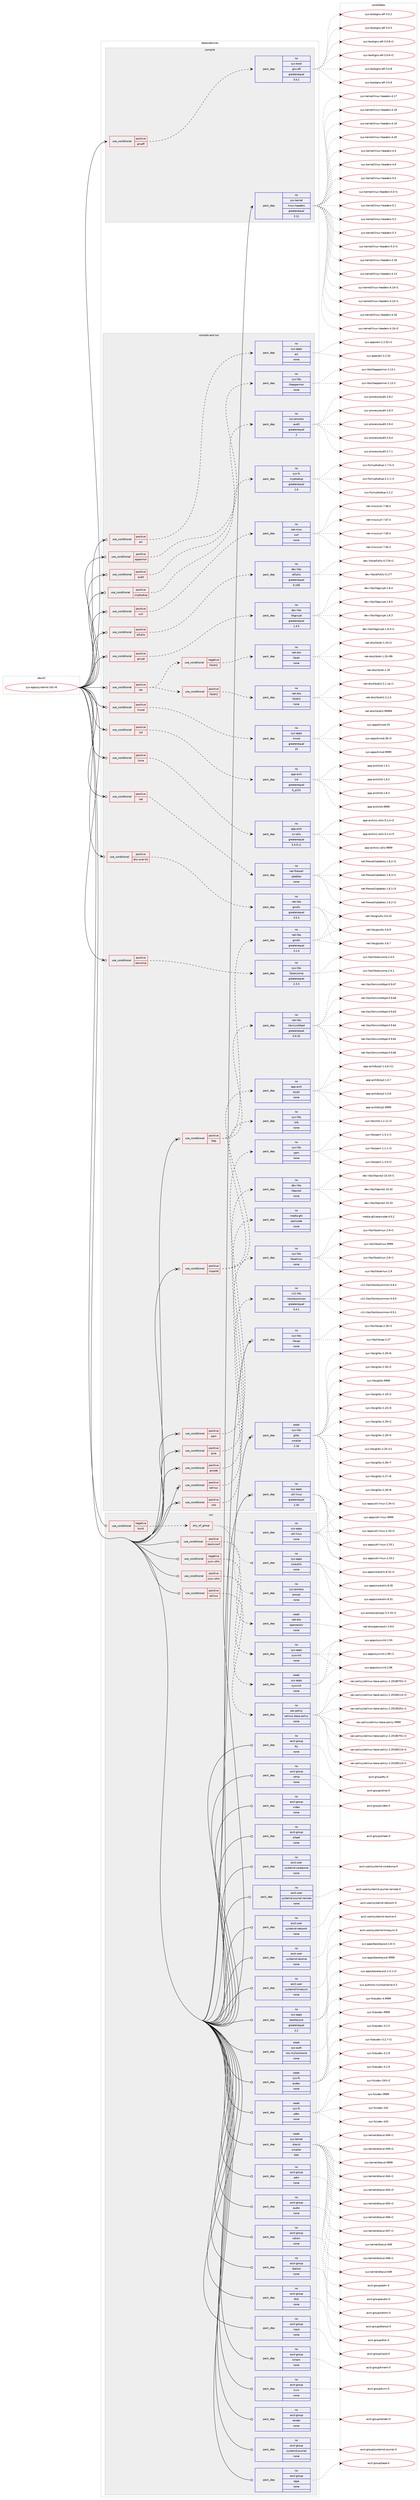 digraph prolog {

# *************
# Graph options
# *************

newrank=true;
concentrate=true;
compound=true;
graph [rankdir=LR,fontname=Helvetica,fontsize=10,ranksep=1.5];#, ranksep=2.5, nodesep=0.2];
edge  [arrowhead=vee];
node  [fontname=Helvetica,fontsize=10];

# **********
# The ebuild
# **********

subgraph cluster_leftcol {
color=gray;
rank=same;
label=<<i>ebuild</i>>;
id [label="sys-apps/systemd-242-r6", color=red, width=4, href="../sys-apps/systemd-242-r6.svg"];
}

# ****************
# The dependencies
# ****************

subgraph cluster_midcol {
color=gray;
label=<<i>dependencies</i>>;
subgraph cluster_compile {
fillcolor="#eeeeee";
style=filled;
label=<<i>compile</i>>;
subgraph cond211565 {
dependency878134 [label=<<TABLE BORDER="0" CELLBORDER="1" CELLSPACING="0" CELLPADDING="4"><TR><TD ROWSPAN="3" CELLPADDING="10">use_conditional</TD></TR><TR><TD>positive</TD></TR><TR><TD>gnuefi</TD></TR></TABLE>>, shape=none, color=red];
subgraph pack651182 {
dependency878135 [label=<<TABLE BORDER="0" CELLBORDER="1" CELLSPACING="0" CELLPADDING="4" WIDTH="220"><TR><TD ROWSPAN="6" CELLPADDING="30">pack_dep</TD></TR><TR><TD WIDTH="110">no</TD></TR><TR><TD>sys-boot</TD></TR><TR><TD>gnu-efi</TD></TR><TR><TD>greaterequal</TD></TR><TR><TD>3.0.2</TD></TR></TABLE>>, shape=none, color=blue];
}
dependency878134:e -> dependency878135:w [weight=20,style="dashed",arrowhead="vee"];
}
id:e -> dependency878134:w [weight=20,style="solid",arrowhead="vee"];
subgraph pack651183 {
dependency878136 [label=<<TABLE BORDER="0" CELLBORDER="1" CELLSPACING="0" CELLPADDING="4" WIDTH="220"><TR><TD ROWSPAN="6" CELLPADDING="30">pack_dep</TD></TR><TR><TD WIDTH="110">no</TD></TR><TR><TD>sys-kernel</TD></TR><TR><TD>linux-headers</TD></TR><TR><TD>greaterequal</TD></TR><TR><TD>3.11</TD></TR></TABLE>>, shape=none, color=blue];
}
id:e -> dependency878136:w [weight=20,style="solid",arrowhead="vee"];
}
subgraph cluster_compileandrun {
fillcolor="#eeeeee";
style=filled;
label=<<i>compile and run</i>>;
subgraph cond211566 {
dependency878137 [label=<<TABLE BORDER="0" CELLBORDER="1" CELLSPACING="0" CELLPADDING="4"><TR><TD ROWSPAN="3" CELLPADDING="10">use_conditional</TD></TR><TR><TD>positive</TD></TR><TR><TD>acl</TD></TR></TABLE>>, shape=none, color=red];
subgraph pack651184 {
dependency878138 [label=<<TABLE BORDER="0" CELLBORDER="1" CELLSPACING="0" CELLPADDING="4" WIDTH="220"><TR><TD ROWSPAN="6" CELLPADDING="30">pack_dep</TD></TR><TR><TD WIDTH="110">no</TD></TR><TR><TD>sys-apps</TD></TR><TR><TD>acl</TD></TR><TR><TD>none</TD></TR><TR><TD></TD></TR></TABLE>>, shape=none, color=blue];
}
dependency878137:e -> dependency878138:w [weight=20,style="dashed",arrowhead="vee"];
}
id:e -> dependency878137:w [weight=20,style="solid",arrowhead="odotvee"];
subgraph cond211567 {
dependency878139 [label=<<TABLE BORDER="0" CELLBORDER="1" CELLSPACING="0" CELLPADDING="4"><TR><TD ROWSPAN="3" CELLPADDING="10">use_conditional</TD></TR><TR><TD>positive</TD></TR><TR><TD>apparmor</TD></TR></TABLE>>, shape=none, color=red];
subgraph pack651185 {
dependency878140 [label=<<TABLE BORDER="0" CELLBORDER="1" CELLSPACING="0" CELLPADDING="4" WIDTH="220"><TR><TD ROWSPAN="6" CELLPADDING="30">pack_dep</TD></TR><TR><TD WIDTH="110">no</TD></TR><TR><TD>sys-libs</TD></TR><TR><TD>libapparmor</TD></TR><TR><TD>none</TD></TR><TR><TD></TD></TR></TABLE>>, shape=none, color=blue];
}
dependency878139:e -> dependency878140:w [weight=20,style="dashed",arrowhead="vee"];
}
id:e -> dependency878139:w [weight=20,style="solid",arrowhead="odotvee"];
subgraph cond211568 {
dependency878141 [label=<<TABLE BORDER="0" CELLBORDER="1" CELLSPACING="0" CELLPADDING="4"><TR><TD ROWSPAN="3" CELLPADDING="10">use_conditional</TD></TR><TR><TD>positive</TD></TR><TR><TD>audit</TD></TR></TABLE>>, shape=none, color=red];
subgraph pack651186 {
dependency878142 [label=<<TABLE BORDER="0" CELLBORDER="1" CELLSPACING="0" CELLPADDING="4" WIDTH="220"><TR><TD ROWSPAN="6" CELLPADDING="30">pack_dep</TD></TR><TR><TD WIDTH="110">no</TD></TR><TR><TD>sys-process</TD></TR><TR><TD>audit</TD></TR><TR><TD>greaterequal</TD></TR><TR><TD>2</TD></TR></TABLE>>, shape=none, color=blue];
}
dependency878141:e -> dependency878142:w [weight=20,style="dashed",arrowhead="vee"];
}
id:e -> dependency878141:w [weight=20,style="solid",arrowhead="odotvee"];
subgraph cond211569 {
dependency878143 [label=<<TABLE BORDER="0" CELLBORDER="1" CELLSPACING="0" CELLPADDING="4"><TR><TD ROWSPAN="3" CELLPADDING="10">use_conditional</TD></TR><TR><TD>positive</TD></TR><TR><TD>cryptsetup</TD></TR></TABLE>>, shape=none, color=red];
subgraph pack651187 {
dependency878144 [label=<<TABLE BORDER="0" CELLBORDER="1" CELLSPACING="0" CELLPADDING="4" WIDTH="220"><TR><TD ROWSPAN="6" CELLPADDING="30">pack_dep</TD></TR><TR><TD WIDTH="110">no</TD></TR><TR><TD>sys-fs</TD></TR><TR><TD>cryptsetup</TD></TR><TR><TD>greaterequal</TD></TR><TR><TD>1.6</TD></TR></TABLE>>, shape=none, color=blue];
}
dependency878143:e -> dependency878144:w [weight=20,style="dashed",arrowhead="vee"];
}
id:e -> dependency878143:w [weight=20,style="solid",arrowhead="odotvee"];
subgraph cond211570 {
dependency878145 [label=<<TABLE BORDER="0" CELLBORDER="1" CELLSPACING="0" CELLPADDING="4"><TR><TD ROWSPAN="3" CELLPADDING="10">use_conditional</TD></TR><TR><TD>positive</TD></TR><TR><TD>curl</TD></TR></TABLE>>, shape=none, color=red];
subgraph pack651188 {
dependency878146 [label=<<TABLE BORDER="0" CELLBORDER="1" CELLSPACING="0" CELLPADDING="4" WIDTH="220"><TR><TD ROWSPAN="6" CELLPADDING="30">pack_dep</TD></TR><TR><TD WIDTH="110">no</TD></TR><TR><TD>net-misc</TD></TR><TR><TD>curl</TD></TR><TR><TD>none</TD></TR><TR><TD></TD></TR></TABLE>>, shape=none, color=blue];
}
dependency878145:e -> dependency878146:w [weight=20,style="dashed",arrowhead="vee"];
}
id:e -> dependency878145:w [weight=20,style="solid",arrowhead="odotvee"];
subgraph cond211571 {
dependency878147 [label=<<TABLE BORDER="0" CELLBORDER="1" CELLSPACING="0" CELLPADDING="4"><TR><TD ROWSPAN="3" CELLPADDING="10">use_conditional</TD></TR><TR><TD>positive</TD></TR><TR><TD>dns-over-tls</TD></TR></TABLE>>, shape=none, color=red];
subgraph pack651189 {
dependency878148 [label=<<TABLE BORDER="0" CELLBORDER="1" CELLSPACING="0" CELLPADDING="4" WIDTH="220"><TR><TD ROWSPAN="6" CELLPADDING="30">pack_dep</TD></TR><TR><TD WIDTH="110">no</TD></TR><TR><TD>net-libs</TD></TR><TR><TD>gnutls</TD></TR><TR><TD>greaterequal</TD></TR><TR><TD>3.5.3</TD></TR></TABLE>>, shape=none, color=blue];
}
dependency878147:e -> dependency878148:w [weight=20,style="dashed",arrowhead="vee"];
}
id:e -> dependency878147:w [weight=20,style="solid",arrowhead="odotvee"];
subgraph cond211572 {
dependency878149 [label=<<TABLE BORDER="0" CELLBORDER="1" CELLSPACING="0" CELLPADDING="4"><TR><TD ROWSPAN="3" CELLPADDING="10">use_conditional</TD></TR><TR><TD>positive</TD></TR><TR><TD>elfutils</TD></TR></TABLE>>, shape=none, color=red];
subgraph pack651190 {
dependency878150 [label=<<TABLE BORDER="0" CELLBORDER="1" CELLSPACING="0" CELLPADDING="4" WIDTH="220"><TR><TD ROWSPAN="6" CELLPADDING="30">pack_dep</TD></TR><TR><TD WIDTH="110">no</TD></TR><TR><TD>dev-libs</TD></TR><TR><TD>elfutils</TD></TR><TR><TD>greaterequal</TD></TR><TR><TD>0.158</TD></TR></TABLE>>, shape=none, color=blue];
}
dependency878149:e -> dependency878150:w [weight=20,style="dashed",arrowhead="vee"];
}
id:e -> dependency878149:w [weight=20,style="solid",arrowhead="odotvee"];
subgraph cond211573 {
dependency878151 [label=<<TABLE BORDER="0" CELLBORDER="1" CELLSPACING="0" CELLPADDING="4"><TR><TD ROWSPAN="3" CELLPADDING="10">use_conditional</TD></TR><TR><TD>positive</TD></TR><TR><TD>gcrypt</TD></TR></TABLE>>, shape=none, color=red];
subgraph pack651191 {
dependency878152 [label=<<TABLE BORDER="0" CELLBORDER="1" CELLSPACING="0" CELLPADDING="4" WIDTH="220"><TR><TD ROWSPAN="6" CELLPADDING="30">pack_dep</TD></TR><TR><TD WIDTH="110">no</TD></TR><TR><TD>dev-libs</TD></TR><TR><TD>libgcrypt</TD></TR><TR><TD>greaterequal</TD></TR><TR><TD>1.4.5</TD></TR></TABLE>>, shape=none, color=blue];
}
dependency878151:e -> dependency878152:w [weight=20,style="dashed",arrowhead="vee"];
}
id:e -> dependency878151:w [weight=20,style="solid",arrowhead="odotvee"];
subgraph cond211574 {
dependency878153 [label=<<TABLE BORDER="0" CELLBORDER="1" CELLSPACING="0" CELLPADDING="4"><TR><TD ROWSPAN="3" CELLPADDING="10">use_conditional</TD></TR><TR><TD>positive</TD></TR><TR><TD>http</TD></TR></TABLE>>, shape=none, color=red];
subgraph pack651192 {
dependency878154 [label=<<TABLE BORDER="0" CELLBORDER="1" CELLSPACING="0" CELLPADDING="4" WIDTH="220"><TR><TD ROWSPAN="6" CELLPADDING="30">pack_dep</TD></TR><TR><TD WIDTH="110">no</TD></TR><TR><TD>net-libs</TD></TR><TR><TD>libmicrohttpd</TD></TR><TR><TD>greaterequal</TD></TR><TR><TD>0.9.33</TD></TR></TABLE>>, shape=none, color=blue];
}
dependency878153:e -> dependency878154:w [weight=20,style="dashed",arrowhead="vee"];
subgraph pack651193 {
dependency878155 [label=<<TABLE BORDER="0" CELLBORDER="1" CELLSPACING="0" CELLPADDING="4" WIDTH="220"><TR><TD ROWSPAN="6" CELLPADDING="30">pack_dep</TD></TR><TR><TD WIDTH="110">no</TD></TR><TR><TD>net-libs</TD></TR><TR><TD>gnutls</TD></TR><TR><TD>greaterequal</TD></TR><TR><TD>3.1.4</TD></TR></TABLE>>, shape=none, color=blue];
}
dependency878153:e -> dependency878155:w [weight=20,style="dashed",arrowhead="vee"];
}
id:e -> dependency878153:w [weight=20,style="solid",arrowhead="odotvee"];
subgraph cond211575 {
dependency878156 [label=<<TABLE BORDER="0" CELLBORDER="1" CELLSPACING="0" CELLPADDING="4"><TR><TD ROWSPAN="3" CELLPADDING="10">use_conditional</TD></TR><TR><TD>positive</TD></TR><TR><TD>idn</TD></TR></TABLE>>, shape=none, color=red];
subgraph cond211576 {
dependency878157 [label=<<TABLE BORDER="0" CELLBORDER="1" CELLSPACING="0" CELLPADDING="4"><TR><TD ROWSPAN="3" CELLPADDING="10">use_conditional</TD></TR><TR><TD>positive</TD></TR><TR><TD>libidn2</TD></TR></TABLE>>, shape=none, color=red];
subgraph pack651194 {
dependency878158 [label=<<TABLE BORDER="0" CELLBORDER="1" CELLSPACING="0" CELLPADDING="4" WIDTH="220"><TR><TD ROWSPAN="6" CELLPADDING="30">pack_dep</TD></TR><TR><TD WIDTH="110">no</TD></TR><TR><TD>net-dns</TD></TR><TR><TD>libidn2</TD></TR><TR><TD>none</TD></TR><TR><TD></TD></TR></TABLE>>, shape=none, color=blue];
}
dependency878157:e -> dependency878158:w [weight=20,style="dashed",arrowhead="vee"];
}
dependency878156:e -> dependency878157:w [weight=20,style="dashed",arrowhead="vee"];
subgraph cond211577 {
dependency878159 [label=<<TABLE BORDER="0" CELLBORDER="1" CELLSPACING="0" CELLPADDING="4"><TR><TD ROWSPAN="3" CELLPADDING="10">use_conditional</TD></TR><TR><TD>negative</TD></TR><TR><TD>libidn2</TD></TR></TABLE>>, shape=none, color=red];
subgraph pack651195 {
dependency878160 [label=<<TABLE BORDER="0" CELLBORDER="1" CELLSPACING="0" CELLPADDING="4" WIDTH="220"><TR><TD ROWSPAN="6" CELLPADDING="30">pack_dep</TD></TR><TR><TD WIDTH="110">no</TD></TR><TR><TD>net-dns</TD></TR><TR><TD>libidn</TD></TR><TR><TD>none</TD></TR><TR><TD></TD></TR></TABLE>>, shape=none, color=blue];
}
dependency878159:e -> dependency878160:w [weight=20,style="dashed",arrowhead="vee"];
}
dependency878156:e -> dependency878159:w [weight=20,style="dashed",arrowhead="vee"];
}
id:e -> dependency878156:w [weight=20,style="solid",arrowhead="odotvee"];
subgraph cond211578 {
dependency878161 [label=<<TABLE BORDER="0" CELLBORDER="1" CELLSPACING="0" CELLPADDING="4"><TR><TD ROWSPAN="3" CELLPADDING="10">use_conditional</TD></TR><TR><TD>positive</TD></TR><TR><TD>importd</TD></TR></TABLE>>, shape=none, color=red];
subgraph pack651196 {
dependency878162 [label=<<TABLE BORDER="0" CELLBORDER="1" CELLSPACING="0" CELLPADDING="4" WIDTH="220"><TR><TD ROWSPAN="6" CELLPADDING="30">pack_dep</TD></TR><TR><TD WIDTH="110">no</TD></TR><TR><TD>app-arch</TD></TR><TR><TD>bzip2</TD></TR><TR><TD>none</TD></TR><TR><TD></TD></TR></TABLE>>, shape=none, color=blue];
}
dependency878161:e -> dependency878162:w [weight=20,style="dashed",arrowhead="vee"];
subgraph pack651197 {
dependency878163 [label=<<TABLE BORDER="0" CELLBORDER="1" CELLSPACING="0" CELLPADDING="4" WIDTH="220"><TR><TD ROWSPAN="6" CELLPADDING="30">pack_dep</TD></TR><TR><TD WIDTH="110">no</TD></TR><TR><TD>sys-libs</TD></TR><TR><TD>zlib</TD></TR><TR><TD>none</TD></TR><TR><TD></TD></TR></TABLE>>, shape=none, color=blue];
}
dependency878161:e -> dependency878163:w [weight=20,style="dashed",arrowhead="vee"];
}
id:e -> dependency878161:w [weight=20,style="solid",arrowhead="odotvee"];
subgraph cond211579 {
dependency878164 [label=<<TABLE BORDER="0" CELLBORDER="1" CELLSPACING="0" CELLPADDING="4"><TR><TD ROWSPAN="3" CELLPADDING="10">use_conditional</TD></TR><TR><TD>positive</TD></TR><TR><TD>kmod</TD></TR></TABLE>>, shape=none, color=red];
subgraph pack651198 {
dependency878165 [label=<<TABLE BORDER="0" CELLBORDER="1" CELLSPACING="0" CELLPADDING="4" WIDTH="220"><TR><TD ROWSPAN="6" CELLPADDING="30">pack_dep</TD></TR><TR><TD WIDTH="110">no</TD></TR><TR><TD>sys-apps</TD></TR><TR><TD>kmod</TD></TR><TR><TD>greaterequal</TD></TR><TR><TD>15</TD></TR></TABLE>>, shape=none, color=blue];
}
dependency878164:e -> dependency878165:w [weight=20,style="dashed",arrowhead="vee"];
}
id:e -> dependency878164:w [weight=20,style="solid",arrowhead="odotvee"];
subgraph cond211580 {
dependency878166 [label=<<TABLE BORDER="0" CELLBORDER="1" CELLSPACING="0" CELLPADDING="4"><TR><TD ROWSPAN="3" CELLPADDING="10">use_conditional</TD></TR><TR><TD>positive</TD></TR><TR><TD>lz4</TD></TR></TABLE>>, shape=none, color=red];
subgraph pack651199 {
dependency878167 [label=<<TABLE BORDER="0" CELLBORDER="1" CELLSPACING="0" CELLPADDING="4" WIDTH="220"><TR><TD ROWSPAN="6" CELLPADDING="30">pack_dep</TD></TR><TR><TD WIDTH="110">no</TD></TR><TR><TD>app-arch</TD></TR><TR><TD>lz4</TD></TR><TR><TD>greaterequal</TD></TR><TR><TD>0_p131</TD></TR></TABLE>>, shape=none, color=blue];
}
dependency878166:e -> dependency878167:w [weight=20,style="dashed",arrowhead="vee"];
}
id:e -> dependency878166:w [weight=20,style="solid",arrowhead="odotvee"];
subgraph cond211581 {
dependency878168 [label=<<TABLE BORDER="0" CELLBORDER="1" CELLSPACING="0" CELLPADDING="4"><TR><TD ROWSPAN="3" CELLPADDING="10">use_conditional</TD></TR><TR><TD>positive</TD></TR><TR><TD>lzma</TD></TR></TABLE>>, shape=none, color=red];
subgraph pack651200 {
dependency878169 [label=<<TABLE BORDER="0" CELLBORDER="1" CELLSPACING="0" CELLPADDING="4" WIDTH="220"><TR><TD ROWSPAN="6" CELLPADDING="30">pack_dep</TD></TR><TR><TD WIDTH="110">no</TD></TR><TR><TD>app-arch</TD></TR><TR><TD>xz-utils</TD></TR><TR><TD>greaterequal</TD></TR><TR><TD>5.0.5-r1</TD></TR></TABLE>>, shape=none, color=blue];
}
dependency878168:e -> dependency878169:w [weight=20,style="dashed",arrowhead="vee"];
}
id:e -> dependency878168:w [weight=20,style="solid",arrowhead="odotvee"];
subgraph cond211582 {
dependency878170 [label=<<TABLE BORDER="0" CELLBORDER="1" CELLSPACING="0" CELLPADDING="4"><TR><TD ROWSPAN="3" CELLPADDING="10">use_conditional</TD></TR><TR><TD>positive</TD></TR><TR><TD>nat</TD></TR></TABLE>>, shape=none, color=red];
subgraph pack651201 {
dependency878171 [label=<<TABLE BORDER="0" CELLBORDER="1" CELLSPACING="0" CELLPADDING="4" WIDTH="220"><TR><TD ROWSPAN="6" CELLPADDING="30">pack_dep</TD></TR><TR><TD WIDTH="110">no</TD></TR><TR><TD>net-firewall</TD></TR><TR><TD>iptables</TD></TR><TR><TD>none</TD></TR><TR><TD></TD></TR></TABLE>>, shape=none, color=blue];
}
dependency878170:e -> dependency878171:w [weight=20,style="dashed",arrowhead="vee"];
}
id:e -> dependency878170:w [weight=20,style="solid",arrowhead="odotvee"];
subgraph cond211583 {
dependency878172 [label=<<TABLE BORDER="0" CELLBORDER="1" CELLSPACING="0" CELLPADDING="4"><TR><TD ROWSPAN="3" CELLPADDING="10">use_conditional</TD></TR><TR><TD>positive</TD></TR><TR><TD>pam</TD></TR></TABLE>>, shape=none, color=red];
subgraph pack651202 {
dependency878173 [label=<<TABLE BORDER="0" CELLBORDER="1" CELLSPACING="0" CELLPADDING="4" WIDTH="220"><TR><TD ROWSPAN="6" CELLPADDING="30">pack_dep</TD></TR><TR><TD WIDTH="110">no</TD></TR><TR><TD>sys-libs</TD></TR><TR><TD>pam</TD></TR><TR><TD>none</TD></TR><TR><TD></TD></TR></TABLE>>, shape=none, color=blue];
}
dependency878172:e -> dependency878173:w [weight=20,style="dashed",arrowhead="vee"];
}
id:e -> dependency878172:w [weight=20,style="solid",arrowhead="odotvee"];
subgraph cond211584 {
dependency878174 [label=<<TABLE BORDER="0" CELLBORDER="1" CELLSPACING="0" CELLPADDING="4"><TR><TD ROWSPAN="3" CELLPADDING="10">use_conditional</TD></TR><TR><TD>positive</TD></TR><TR><TD>pcre</TD></TR></TABLE>>, shape=none, color=red];
subgraph pack651203 {
dependency878175 [label=<<TABLE BORDER="0" CELLBORDER="1" CELLSPACING="0" CELLPADDING="4" WIDTH="220"><TR><TD ROWSPAN="6" CELLPADDING="30">pack_dep</TD></TR><TR><TD WIDTH="110">no</TD></TR><TR><TD>dev-libs</TD></TR><TR><TD>libpcre2</TD></TR><TR><TD>none</TD></TR><TR><TD></TD></TR></TABLE>>, shape=none, color=blue];
}
dependency878174:e -> dependency878175:w [weight=20,style="dashed",arrowhead="vee"];
}
id:e -> dependency878174:w [weight=20,style="solid",arrowhead="odotvee"];
subgraph cond211585 {
dependency878176 [label=<<TABLE BORDER="0" CELLBORDER="1" CELLSPACING="0" CELLPADDING="4"><TR><TD ROWSPAN="3" CELLPADDING="10">use_conditional</TD></TR><TR><TD>positive</TD></TR><TR><TD>qrcode</TD></TR></TABLE>>, shape=none, color=red];
subgraph pack651204 {
dependency878177 [label=<<TABLE BORDER="0" CELLBORDER="1" CELLSPACING="0" CELLPADDING="4" WIDTH="220"><TR><TD ROWSPAN="6" CELLPADDING="30">pack_dep</TD></TR><TR><TD WIDTH="110">no</TD></TR><TR><TD>media-gfx</TD></TR><TR><TD>qrencode</TD></TR><TR><TD>none</TD></TR><TR><TD></TD></TR></TABLE>>, shape=none, color=blue];
}
dependency878176:e -> dependency878177:w [weight=20,style="dashed",arrowhead="vee"];
}
id:e -> dependency878176:w [weight=20,style="solid",arrowhead="odotvee"];
subgraph cond211586 {
dependency878178 [label=<<TABLE BORDER="0" CELLBORDER="1" CELLSPACING="0" CELLPADDING="4"><TR><TD ROWSPAN="3" CELLPADDING="10">use_conditional</TD></TR><TR><TD>positive</TD></TR><TR><TD>seccomp</TD></TR></TABLE>>, shape=none, color=red];
subgraph pack651205 {
dependency878179 [label=<<TABLE BORDER="0" CELLBORDER="1" CELLSPACING="0" CELLPADDING="4" WIDTH="220"><TR><TD ROWSPAN="6" CELLPADDING="30">pack_dep</TD></TR><TR><TD WIDTH="110">no</TD></TR><TR><TD>sys-libs</TD></TR><TR><TD>libseccomp</TD></TR><TR><TD>greaterequal</TD></TR><TR><TD>2.3.3</TD></TR></TABLE>>, shape=none, color=blue];
}
dependency878178:e -> dependency878179:w [weight=20,style="dashed",arrowhead="vee"];
}
id:e -> dependency878178:w [weight=20,style="solid",arrowhead="odotvee"];
subgraph cond211587 {
dependency878180 [label=<<TABLE BORDER="0" CELLBORDER="1" CELLSPACING="0" CELLPADDING="4"><TR><TD ROWSPAN="3" CELLPADDING="10">use_conditional</TD></TR><TR><TD>positive</TD></TR><TR><TD>selinux</TD></TR></TABLE>>, shape=none, color=red];
subgraph pack651206 {
dependency878181 [label=<<TABLE BORDER="0" CELLBORDER="1" CELLSPACING="0" CELLPADDING="4" WIDTH="220"><TR><TD ROWSPAN="6" CELLPADDING="30">pack_dep</TD></TR><TR><TD WIDTH="110">no</TD></TR><TR><TD>sys-libs</TD></TR><TR><TD>libselinux</TD></TR><TR><TD>none</TD></TR><TR><TD></TD></TR></TABLE>>, shape=none, color=blue];
}
dependency878180:e -> dependency878181:w [weight=20,style="dashed",arrowhead="vee"];
}
id:e -> dependency878180:w [weight=20,style="solid",arrowhead="odotvee"];
subgraph cond211588 {
dependency878182 [label=<<TABLE BORDER="0" CELLBORDER="1" CELLSPACING="0" CELLPADDING="4"><TR><TD ROWSPAN="3" CELLPADDING="10">use_conditional</TD></TR><TR><TD>positive</TD></TR><TR><TD>xkb</TD></TR></TABLE>>, shape=none, color=red];
subgraph pack651207 {
dependency878183 [label=<<TABLE BORDER="0" CELLBORDER="1" CELLSPACING="0" CELLPADDING="4" WIDTH="220"><TR><TD ROWSPAN="6" CELLPADDING="30">pack_dep</TD></TR><TR><TD WIDTH="110">no</TD></TR><TR><TD>x11-libs</TD></TR><TR><TD>libxkbcommon</TD></TR><TR><TD>greaterequal</TD></TR><TR><TD>0.4.1</TD></TR></TABLE>>, shape=none, color=blue];
}
dependency878182:e -> dependency878183:w [weight=20,style="dashed",arrowhead="vee"];
}
id:e -> dependency878182:w [weight=20,style="solid",arrowhead="odotvee"];
subgraph pack651208 {
dependency878184 [label=<<TABLE BORDER="0" CELLBORDER="1" CELLSPACING="0" CELLPADDING="4" WIDTH="220"><TR><TD ROWSPAN="6" CELLPADDING="30">pack_dep</TD></TR><TR><TD WIDTH="110">no</TD></TR><TR><TD>sys-apps</TD></TR><TR><TD>util-linux</TD></TR><TR><TD>greaterequal</TD></TR><TR><TD>2.30</TD></TR></TABLE>>, shape=none, color=blue];
}
id:e -> dependency878184:w [weight=20,style="solid",arrowhead="odotvee"];
subgraph pack651209 {
dependency878185 [label=<<TABLE BORDER="0" CELLBORDER="1" CELLSPACING="0" CELLPADDING="4" WIDTH="220"><TR><TD ROWSPAN="6" CELLPADDING="30">pack_dep</TD></TR><TR><TD WIDTH="110">no</TD></TR><TR><TD>sys-libs</TD></TR><TR><TD>libcap</TD></TR><TR><TD>none</TD></TR><TR><TD></TD></TR></TABLE>>, shape=none, color=blue];
}
id:e -> dependency878185:w [weight=20,style="solid",arrowhead="odotvee"];
subgraph pack651210 {
dependency878186 [label=<<TABLE BORDER="0" CELLBORDER="1" CELLSPACING="0" CELLPADDING="4" WIDTH="220"><TR><TD ROWSPAN="6" CELLPADDING="30">pack_dep</TD></TR><TR><TD WIDTH="110">weak</TD></TR><TR><TD>sys-libs</TD></TR><TR><TD>glibc</TD></TR><TR><TD>smaller</TD></TR><TR><TD>2.16</TD></TR></TABLE>>, shape=none, color=blue];
}
id:e -> dependency878186:w [weight=20,style="solid",arrowhead="odotvee"];
}
subgraph cluster_run {
fillcolor="#eeeeee";
style=filled;
label=<<i>run</i>>;
subgraph cond211589 {
dependency878187 [label=<<TABLE BORDER="0" CELLBORDER="1" CELLSPACING="0" CELLPADDING="4"><TR><TD ROWSPAN="3" CELLPADDING="10">use_conditional</TD></TR><TR><TD>negative</TD></TR><TR><TD>build</TD></TR></TABLE>>, shape=none, color=red];
subgraph any14864 {
dependency878188 [label=<<TABLE BORDER="0" CELLBORDER="1" CELLSPACING="0" CELLPADDING="4"><TR><TD CELLPADDING="10">any_of_group</TD></TR></TABLE>>, shape=none, color=red];subgraph pack651211 {
dependency878189 [label=<<TABLE BORDER="0" CELLBORDER="1" CELLSPACING="0" CELLPADDING="4" WIDTH="220"><TR><TD ROWSPAN="6" CELLPADDING="30">pack_dep</TD></TR><TR><TD WIDTH="110">no</TD></TR><TR><TD>sys-apps</TD></TR><TR><TD>util-linux</TD></TR><TR><TD>none</TD></TR><TR><TD></TD></TR></TABLE>>, shape=none, color=blue];
}
dependency878188:e -> dependency878189:w [weight=20,style="dotted",arrowhead="oinv"];
subgraph pack651212 {
dependency878190 [label=<<TABLE BORDER="0" CELLBORDER="1" CELLSPACING="0" CELLPADDING="4" WIDTH="220"><TR><TD ROWSPAN="6" CELLPADDING="30">pack_dep</TD></TR><TR><TD WIDTH="110">no</TD></TR><TR><TD>sys-process</TD></TR><TR><TD>procps</TD></TR><TR><TD>none</TD></TR><TR><TD></TD></TR></TABLE>>, shape=none, color=blue];
}
dependency878188:e -> dependency878190:w [weight=20,style="dotted",arrowhead="oinv"];
subgraph pack651213 {
dependency878191 [label=<<TABLE BORDER="0" CELLBORDER="1" CELLSPACING="0" CELLPADDING="4" WIDTH="220"><TR><TD ROWSPAN="6" CELLPADDING="30">pack_dep</TD></TR><TR><TD WIDTH="110">no</TD></TR><TR><TD>sys-apps</TD></TR><TR><TD>coreutils</TD></TR><TR><TD>none</TD></TR><TR><TD></TD></TR></TABLE>>, shape=none, color=blue];
}
dependency878188:e -> dependency878191:w [weight=20,style="dotted",arrowhead="oinv"];
}
dependency878187:e -> dependency878188:w [weight=20,style="dashed",arrowhead="vee"];
}
id:e -> dependency878187:w [weight=20,style="solid",arrowhead="odot"];
subgraph cond211590 {
dependency878192 [label=<<TABLE BORDER="0" CELLBORDER="1" CELLSPACING="0" CELLPADDING="4"><TR><TD ROWSPAN="3" CELLPADDING="10">use_conditional</TD></TR><TR><TD>negative</TD></TR><TR><TD>sysv-utils</TD></TR></TABLE>>, shape=none, color=red];
subgraph pack651214 {
dependency878193 [label=<<TABLE BORDER="0" CELLBORDER="1" CELLSPACING="0" CELLPADDING="4" WIDTH="220"><TR><TD ROWSPAN="6" CELLPADDING="30">pack_dep</TD></TR><TR><TD WIDTH="110">no</TD></TR><TR><TD>sys-apps</TD></TR><TR><TD>sysvinit</TD></TR><TR><TD>none</TD></TR><TR><TD></TD></TR></TABLE>>, shape=none, color=blue];
}
dependency878192:e -> dependency878193:w [weight=20,style="dashed",arrowhead="vee"];
}
id:e -> dependency878192:w [weight=20,style="solid",arrowhead="odot"];
subgraph cond211591 {
dependency878194 [label=<<TABLE BORDER="0" CELLBORDER="1" CELLSPACING="0" CELLPADDING="4"><TR><TD ROWSPAN="3" CELLPADDING="10">use_conditional</TD></TR><TR><TD>positive</TD></TR><TR><TD>resolvconf</TD></TR></TABLE>>, shape=none, color=red];
subgraph pack651215 {
dependency878195 [label=<<TABLE BORDER="0" CELLBORDER="1" CELLSPACING="0" CELLPADDING="4" WIDTH="220"><TR><TD ROWSPAN="6" CELLPADDING="30">pack_dep</TD></TR><TR><TD WIDTH="110">weak</TD></TR><TR><TD>net-dns</TD></TR><TR><TD>openresolv</TD></TR><TR><TD>none</TD></TR><TR><TD></TD></TR></TABLE>>, shape=none, color=blue];
}
dependency878194:e -> dependency878195:w [weight=20,style="dashed",arrowhead="vee"];
}
id:e -> dependency878194:w [weight=20,style="solid",arrowhead="odot"];
subgraph cond211592 {
dependency878196 [label=<<TABLE BORDER="0" CELLBORDER="1" CELLSPACING="0" CELLPADDING="4"><TR><TD ROWSPAN="3" CELLPADDING="10">use_conditional</TD></TR><TR><TD>positive</TD></TR><TR><TD>selinux</TD></TR></TABLE>>, shape=none, color=red];
subgraph pack651216 {
dependency878197 [label=<<TABLE BORDER="0" CELLBORDER="1" CELLSPACING="0" CELLPADDING="4" WIDTH="220"><TR><TD ROWSPAN="6" CELLPADDING="30">pack_dep</TD></TR><TR><TD WIDTH="110">no</TD></TR><TR><TD>sec-policy</TD></TR><TR><TD>selinux-base-policy</TD></TR><TR><TD>none</TD></TR><TR><TD></TD></TR></TABLE>>, shape=none, color=blue];
}
dependency878196:e -> dependency878197:w [weight=20,style="dashed",arrowhead="vee"];
}
id:e -> dependency878196:w [weight=20,style="solid",arrowhead="odot"];
subgraph cond211593 {
dependency878198 [label=<<TABLE BORDER="0" CELLBORDER="1" CELLSPACING="0" CELLPADDING="4"><TR><TD ROWSPAN="3" CELLPADDING="10">use_conditional</TD></TR><TR><TD>positive</TD></TR><TR><TD>sysv-utils</TD></TR></TABLE>>, shape=none, color=red];
subgraph pack651217 {
dependency878199 [label=<<TABLE BORDER="0" CELLBORDER="1" CELLSPACING="0" CELLPADDING="4" WIDTH="220"><TR><TD ROWSPAN="6" CELLPADDING="30">pack_dep</TD></TR><TR><TD WIDTH="110">weak</TD></TR><TR><TD>sys-apps</TD></TR><TR><TD>sysvinit</TD></TR><TR><TD>none</TD></TR><TR><TD></TD></TR></TABLE>>, shape=none, color=blue];
}
dependency878198:e -> dependency878199:w [weight=20,style="dashed",arrowhead="vee"];
}
id:e -> dependency878198:w [weight=20,style="solid",arrowhead="odot"];
subgraph pack651218 {
dependency878200 [label=<<TABLE BORDER="0" CELLBORDER="1" CELLSPACING="0" CELLPADDING="4" WIDTH="220"><TR><TD ROWSPAN="6" CELLPADDING="30">pack_dep</TD></TR><TR><TD WIDTH="110">no</TD></TR><TR><TD>acct-group</TD></TR><TR><TD>adm</TD></TR><TR><TD>none</TD></TR><TR><TD></TD></TR></TABLE>>, shape=none, color=blue];
}
id:e -> dependency878200:w [weight=20,style="solid",arrowhead="odot"];
subgraph pack651219 {
dependency878201 [label=<<TABLE BORDER="0" CELLBORDER="1" CELLSPACING="0" CELLPADDING="4" WIDTH="220"><TR><TD ROWSPAN="6" CELLPADDING="30">pack_dep</TD></TR><TR><TD WIDTH="110">no</TD></TR><TR><TD>acct-group</TD></TR><TR><TD>audio</TD></TR><TR><TD>none</TD></TR><TR><TD></TD></TR></TABLE>>, shape=none, color=blue];
}
id:e -> dependency878201:w [weight=20,style="solid",arrowhead="odot"];
subgraph pack651220 {
dependency878202 [label=<<TABLE BORDER="0" CELLBORDER="1" CELLSPACING="0" CELLPADDING="4" WIDTH="220"><TR><TD ROWSPAN="6" CELLPADDING="30">pack_dep</TD></TR><TR><TD WIDTH="110">no</TD></TR><TR><TD>acct-group</TD></TR><TR><TD>cdrom</TD></TR><TR><TD>none</TD></TR><TR><TD></TD></TR></TABLE>>, shape=none, color=blue];
}
id:e -> dependency878202:w [weight=20,style="solid",arrowhead="odot"];
subgraph pack651221 {
dependency878203 [label=<<TABLE BORDER="0" CELLBORDER="1" CELLSPACING="0" CELLPADDING="4" WIDTH="220"><TR><TD ROWSPAN="6" CELLPADDING="30">pack_dep</TD></TR><TR><TD WIDTH="110">no</TD></TR><TR><TD>acct-group</TD></TR><TR><TD>dialout</TD></TR><TR><TD>none</TD></TR><TR><TD></TD></TR></TABLE>>, shape=none, color=blue];
}
id:e -> dependency878203:w [weight=20,style="solid",arrowhead="odot"];
subgraph pack651222 {
dependency878204 [label=<<TABLE BORDER="0" CELLBORDER="1" CELLSPACING="0" CELLPADDING="4" WIDTH="220"><TR><TD ROWSPAN="6" CELLPADDING="30">pack_dep</TD></TR><TR><TD WIDTH="110">no</TD></TR><TR><TD>acct-group</TD></TR><TR><TD>disk</TD></TR><TR><TD>none</TD></TR><TR><TD></TD></TR></TABLE>>, shape=none, color=blue];
}
id:e -> dependency878204:w [weight=20,style="solid",arrowhead="odot"];
subgraph pack651223 {
dependency878205 [label=<<TABLE BORDER="0" CELLBORDER="1" CELLSPACING="0" CELLPADDING="4" WIDTH="220"><TR><TD ROWSPAN="6" CELLPADDING="30">pack_dep</TD></TR><TR><TD WIDTH="110">no</TD></TR><TR><TD>acct-group</TD></TR><TR><TD>input</TD></TR><TR><TD>none</TD></TR><TR><TD></TD></TR></TABLE>>, shape=none, color=blue];
}
id:e -> dependency878205:w [weight=20,style="solid",arrowhead="odot"];
subgraph pack651224 {
dependency878206 [label=<<TABLE BORDER="0" CELLBORDER="1" CELLSPACING="0" CELLPADDING="4" WIDTH="220"><TR><TD ROWSPAN="6" CELLPADDING="30">pack_dep</TD></TR><TR><TD WIDTH="110">no</TD></TR><TR><TD>acct-group</TD></TR><TR><TD>kmem</TD></TR><TR><TD>none</TD></TR><TR><TD></TD></TR></TABLE>>, shape=none, color=blue];
}
id:e -> dependency878206:w [weight=20,style="solid",arrowhead="odot"];
subgraph pack651225 {
dependency878207 [label=<<TABLE BORDER="0" CELLBORDER="1" CELLSPACING="0" CELLPADDING="4" WIDTH="220"><TR><TD ROWSPAN="6" CELLPADDING="30">pack_dep</TD></TR><TR><TD WIDTH="110">no</TD></TR><TR><TD>acct-group</TD></TR><TR><TD>kvm</TD></TR><TR><TD>none</TD></TR><TR><TD></TD></TR></TABLE>>, shape=none, color=blue];
}
id:e -> dependency878207:w [weight=20,style="solid",arrowhead="odot"];
subgraph pack651226 {
dependency878208 [label=<<TABLE BORDER="0" CELLBORDER="1" CELLSPACING="0" CELLPADDING="4" WIDTH="220"><TR><TD ROWSPAN="6" CELLPADDING="30">pack_dep</TD></TR><TR><TD WIDTH="110">no</TD></TR><TR><TD>acct-group</TD></TR><TR><TD>render</TD></TR><TR><TD>none</TD></TR><TR><TD></TD></TR></TABLE>>, shape=none, color=blue];
}
id:e -> dependency878208:w [weight=20,style="solid",arrowhead="odot"];
subgraph pack651227 {
dependency878209 [label=<<TABLE BORDER="0" CELLBORDER="1" CELLSPACING="0" CELLPADDING="4" WIDTH="220"><TR><TD ROWSPAN="6" CELLPADDING="30">pack_dep</TD></TR><TR><TD WIDTH="110">no</TD></TR><TR><TD>acct-group</TD></TR><TR><TD>systemd-journal</TD></TR><TR><TD>none</TD></TR><TR><TD></TD></TR></TABLE>>, shape=none, color=blue];
}
id:e -> dependency878209:w [weight=20,style="solid",arrowhead="odot"];
subgraph pack651228 {
dependency878210 [label=<<TABLE BORDER="0" CELLBORDER="1" CELLSPACING="0" CELLPADDING="4" WIDTH="220"><TR><TD ROWSPAN="6" CELLPADDING="30">pack_dep</TD></TR><TR><TD WIDTH="110">no</TD></TR><TR><TD>acct-group</TD></TR><TR><TD>tape</TD></TR><TR><TD>none</TD></TR><TR><TD></TD></TR></TABLE>>, shape=none, color=blue];
}
id:e -> dependency878210:w [weight=20,style="solid",arrowhead="odot"];
subgraph pack651229 {
dependency878211 [label=<<TABLE BORDER="0" CELLBORDER="1" CELLSPACING="0" CELLPADDING="4" WIDTH="220"><TR><TD ROWSPAN="6" CELLPADDING="30">pack_dep</TD></TR><TR><TD WIDTH="110">no</TD></TR><TR><TD>acct-group</TD></TR><TR><TD>tty</TD></TR><TR><TD>none</TD></TR><TR><TD></TD></TR></TABLE>>, shape=none, color=blue];
}
id:e -> dependency878211:w [weight=20,style="solid",arrowhead="odot"];
subgraph pack651230 {
dependency878212 [label=<<TABLE BORDER="0" CELLBORDER="1" CELLSPACING="0" CELLPADDING="4" WIDTH="220"><TR><TD ROWSPAN="6" CELLPADDING="30">pack_dep</TD></TR><TR><TD WIDTH="110">no</TD></TR><TR><TD>acct-group</TD></TR><TR><TD>utmp</TD></TR><TR><TD>none</TD></TR><TR><TD></TD></TR></TABLE>>, shape=none, color=blue];
}
id:e -> dependency878212:w [weight=20,style="solid",arrowhead="odot"];
subgraph pack651231 {
dependency878213 [label=<<TABLE BORDER="0" CELLBORDER="1" CELLSPACING="0" CELLPADDING="4" WIDTH="220"><TR><TD ROWSPAN="6" CELLPADDING="30">pack_dep</TD></TR><TR><TD WIDTH="110">no</TD></TR><TR><TD>acct-group</TD></TR><TR><TD>video</TD></TR><TR><TD>none</TD></TR><TR><TD></TD></TR></TABLE>>, shape=none, color=blue];
}
id:e -> dependency878213:w [weight=20,style="solid",arrowhead="odot"];
subgraph pack651232 {
dependency878214 [label=<<TABLE BORDER="0" CELLBORDER="1" CELLSPACING="0" CELLPADDING="4" WIDTH="220"><TR><TD ROWSPAN="6" CELLPADDING="30">pack_dep</TD></TR><TR><TD WIDTH="110">no</TD></TR><TR><TD>acct-group</TD></TR><TR><TD>wheel</TD></TR><TR><TD>none</TD></TR><TR><TD></TD></TR></TABLE>>, shape=none, color=blue];
}
id:e -> dependency878214:w [weight=20,style="solid",arrowhead="odot"];
subgraph pack651233 {
dependency878215 [label=<<TABLE BORDER="0" CELLBORDER="1" CELLSPACING="0" CELLPADDING="4" WIDTH="220"><TR><TD ROWSPAN="6" CELLPADDING="30">pack_dep</TD></TR><TR><TD WIDTH="110">no</TD></TR><TR><TD>acct-user</TD></TR><TR><TD>systemd-coredump</TD></TR><TR><TD>none</TD></TR><TR><TD></TD></TR></TABLE>>, shape=none, color=blue];
}
id:e -> dependency878215:w [weight=20,style="solid",arrowhead="odot"];
subgraph pack651234 {
dependency878216 [label=<<TABLE BORDER="0" CELLBORDER="1" CELLSPACING="0" CELLPADDING="4" WIDTH="220"><TR><TD ROWSPAN="6" CELLPADDING="30">pack_dep</TD></TR><TR><TD WIDTH="110">no</TD></TR><TR><TD>acct-user</TD></TR><TR><TD>systemd-journal-remote</TD></TR><TR><TD>none</TD></TR><TR><TD></TD></TR></TABLE>>, shape=none, color=blue];
}
id:e -> dependency878216:w [weight=20,style="solid",arrowhead="odot"];
subgraph pack651235 {
dependency878217 [label=<<TABLE BORDER="0" CELLBORDER="1" CELLSPACING="0" CELLPADDING="4" WIDTH="220"><TR><TD ROWSPAN="6" CELLPADDING="30">pack_dep</TD></TR><TR><TD WIDTH="110">no</TD></TR><TR><TD>acct-user</TD></TR><TR><TD>systemd-network</TD></TR><TR><TD>none</TD></TR><TR><TD></TD></TR></TABLE>>, shape=none, color=blue];
}
id:e -> dependency878217:w [weight=20,style="solid",arrowhead="odot"];
subgraph pack651236 {
dependency878218 [label=<<TABLE BORDER="0" CELLBORDER="1" CELLSPACING="0" CELLPADDING="4" WIDTH="220"><TR><TD ROWSPAN="6" CELLPADDING="30">pack_dep</TD></TR><TR><TD WIDTH="110">no</TD></TR><TR><TD>acct-user</TD></TR><TR><TD>systemd-resolve</TD></TR><TR><TD>none</TD></TR><TR><TD></TD></TR></TABLE>>, shape=none, color=blue];
}
id:e -> dependency878218:w [weight=20,style="solid",arrowhead="odot"];
subgraph pack651237 {
dependency878219 [label=<<TABLE BORDER="0" CELLBORDER="1" CELLSPACING="0" CELLPADDING="4" WIDTH="220"><TR><TD ROWSPAN="6" CELLPADDING="30">pack_dep</TD></TR><TR><TD WIDTH="110">no</TD></TR><TR><TD>acct-user</TD></TR><TR><TD>systemd-timesync</TD></TR><TR><TD>none</TD></TR><TR><TD></TD></TR></TABLE>>, shape=none, color=blue];
}
id:e -> dependency878219:w [weight=20,style="solid",arrowhead="odot"];
subgraph pack651238 {
dependency878220 [label=<<TABLE BORDER="0" CELLBORDER="1" CELLSPACING="0" CELLPADDING="4" WIDTH="220"><TR><TD ROWSPAN="6" CELLPADDING="30">pack_dep</TD></TR><TR><TD WIDTH="110">no</TD></TR><TR><TD>sys-apps</TD></TR><TR><TD>baselayout</TD></TR><TR><TD>greaterequal</TD></TR><TR><TD>2.2</TD></TR></TABLE>>, shape=none, color=blue];
}
id:e -> dependency878220:w [weight=20,style="solid",arrowhead="odot"];
subgraph pack651239 {
dependency878221 [label=<<TABLE BORDER="0" CELLBORDER="1" CELLSPACING="0" CELLPADDING="4" WIDTH="220"><TR><TD ROWSPAN="6" CELLPADDING="30">pack_dep</TD></TR><TR><TD WIDTH="110">weak</TD></TR><TR><TD>sys-auth</TD></TR><TR><TD>nss-myhostname</TD></TR><TR><TD>none</TD></TR><TR><TD></TD></TR></TABLE>>, shape=none, color=blue];
}
id:e -> dependency878221:w [weight=20,style="solid",arrowhead="odot"];
subgraph pack651240 {
dependency878222 [label=<<TABLE BORDER="0" CELLBORDER="1" CELLSPACING="0" CELLPADDING="4" WIDTH="220"><TR><TD ROWSPAN="6" CELLPADDING="30">pack_dep</TD></TR><TR><TD WIDTH="110">weak</TD></TR><TR><TD>sys-fs</TD></TR><TR><TD>eudev</TD></TR><TR><TD>none</TD></TR><TR><TD></TD></TR></TABLE>>, shape=none, color=blue];
}
id:e -> dependency878222:w [weight=20,style="solid",arrowhead="odot"];
subgraph pack651241 {
dependency878223 [label=<<TABLE BORDER="0" CELLBORDER="1" CELLSPACING="0" CELLPADDING="4" WIDTH="220"><TR><TD ROWSPAN="6" CELLPADDING="30">pack_dep</TD></TR><TR><TD WIDTH="110">weak</TD></TR><TR><TD>sys-fs</TD></TR><TR><TD>udev</TD></TR><TR><TD>none</TD></TR><TR><TD></TD></TR></TABLE>>, shape=none, color=blue];
}
id:e -> dependency878223:w [weight=20,style="solid",arrowhead="odot"];
subgraph pack651242 {
dependency878224 [label=<<TABLE BORDER="0" CELLBORDER="1" CELLSPACING="0" CELLPADDING="4" WIDTH="220"><TR><TD ROWSPAN="6" CELLPADDING="30">pack_dep</TD></TR><TR><TD WIDTH="110">weak</TD></TR><TR><TD>sys-kernel</TD></TR><TR><TD>dracut</TD></TR><TR><TD>smaller</TD></TR><TR><TD>044</TD></TR></TABLE>>, shape=none, color=blue];
}
id:e -> dependency878224:w [weight=20,style="solid",arrowhead="odot"];
}
}

# **************
# The candidates
# **************

subgraph cluster_choices {
rank=same;
color=gray;
label=<<i>candidates</i>>;

subgraph choice651182 {
color=black;
nodesep=1;
choice11512111545981111111164710311011745101102105455146484650 [label="sys-boot/gnu-efi-3.0.2", color=red, width=4,href="../sys-boot/gnu-efi-3.0.2.svg"];
choice11512111545981111111164710311011745101102105455146484651 [label="sys-boot/gnu-efi-3.0.3", color=red, width=4,href="../sys-boot/gnu-efi-3.0.3.svg"];
choice115121115459811111111647103110117451011021054551464846544511449 [label="sys-boot/gnu-efi-3.0.6-r1", color=red, width=4,href="../sys-boot/gnu-efi-3.0.6-r1.svg"];
choice115121115459811111111647103110117451011021054551464846544511450 [label="sys-boot/gnu-efi-3.0.6-r2", color=red, width=4,href="../sys-boot/gnu-efi-3.0.6-r2.svg"];
choice11512111545981111111164710311011745101102105455146484656 [label="sys-boot/gnu-efi-3.0.8", color=red, width=4,href="../sys-boot/gnu-efi-3.0.8.svg"];
choice11512111545981111111164710311011745101102105455146484657 [label="sys-boot/gnu-efi-3.0.9", color=red, width=4,href="../sys-boot/gnu-efi-3.0.9.svg"];
dependency878135:e -> choice11512111545981111111164710311011745101102105455146484650:w [style=dotted,weight="100"];
dependency878135:e -> choice11512111545981111111164710311011745101102105455146484651:w [style=dotted,weight="100"];
dependency878135:e -> choice115121115459811111111647103110117451011021054551464846544511449:w [style=dotted,weight="100"];
dependency878135:e -> choice115121115459811111111647103110117451011021054551464846544511450:w [style=dotted,weight="100"];
dependency878135:e -> choice11512111545981111111164710311011745101102105455146484656:w [style=dotted,weight="100"];
dependency878135:e -> choice11512111545981111111164710311011745101102105455146484657:w [style=dotted,weight="100"];
}
subgraph choice651183 {
color=black;
nodesep=1;
choice115121115451071011141101011084710810511011712045104101971001011141154551464956 [label="sys-kernel/linux-headers-3.18", color=red, width=4,href="../sys-kernel/linux-headers-3.18.svg"];
choice115121115451071011141101011084710810511011712045104101971001011141154552464951 [label="sys-kernel/linux-headers-4.13", color=red, width=4,href="../sys-kernel/linux-headers-4.13.svg"];
choice1151211154510710111411010110847108105110117120451041019710010111411545524649524511449 [label="sys-kernel/linux-headers-4.14-r1", color=red, width=4,href="../sys-kernel/linux-headers-4.14-r1.svg"];
choice1151211154510710111411010110847108105110117120451041019710010111411545524649534511449 [label="sys-kernel/linux-headers-4.15-r1", color=red, width=4,href="../sys-kernel/linux-headers-4.15-r1.svg"];
choice115121115451071011141101011084710810511011712045104101971001011141154552464954 [label="sys-kernel/linux-headers-4.16", color=red, width=4,href="../sys-kernel/linux-headers-4.16.svg"];
choice1151211154510710111411010110847108105110117120451041019710010111411545524649544511450 [label="sys-kernel/linux-headers-4.16-r2", color=red, width=4,href="../sys-kernel/linux-headers-4.16-r2.svg"];
choice115121115451071011141101011084710810511011712045104101971001011141154552464955 [label="sys-kernel/linux-headers-4.17", color=red, width=4,href="../sys-kernel/linux-headers-4.17.svg"];
choice115121115451071011141101011084710810511011712045104101971001011141154552464956 [label="sys-kernel/linux-headers-4.18", color=red, width=4,href="../sys-kernel/linux-headers-4.18.svg"];
choice115121115451071011141101011084710810511011712045104101971001011141154552464957 [label="sys-kernel/linux-headers-4.19", color=red, width=4,href="../sys-kernel/linux-headers-4.19.svg"];
choice115121115451071011141101011084710810511011712045104101971001011141154552465048 [label="sys-kernel/linux-headers-4.20", color=red, width=4,href="../sys-kernel/linux-headers-4.20.svg"];
choice1151211154510710111411010110847108105110117120451041019710010111411545524652 [label="sys-kernel/linux-headers-4.4", color=red, width=4,href="../sys-kernel/linux-headers-4.4.svg"];
choice1151211154510710111411010110847108105110117120451041019710010111411545524657 [label="sys-kernel/linux-headers-4.9", color=red, width=4,href="../sys-kernel/linux-headers-4.9.svg"];
choice1151211154510710111411010110847108105110117120451041019710010111411545534648 [label="sys-kernel/linux-headers-5.0", color=red, width=4,href="../sys-kernel/linux-headers-5.0.svg"];
choice11512111545107101114110101108471081051101171204510410197100101114115455346484511449 [label="sys-kernel/linux-headers-5.0-r1", color=red, width=4,href="../sys-kernel/linux-headers-5.0-r1.svg"];
choice1151211154510710111411010110847108105110117120451041019710010111411545534649 [label="sys-kernel/linux-headers-5.1", color=red, width=4,href="../sys-kernel/linux-headers-5.1.svg"];
choice1151211154510710111411010110847108105110117120451041019710010111411545534650 [label="sys-kernel/linux-headers-5.2", color=red, width=4,href="../sys-kernel/linux-headers-5.2.svg"];
choice1151211154510710111411010110847108105110117120451041019710010111411545534651 [label="sys-kernel/linux-headers-5.3", color=red, width=4,href="../sys-kernel/linux-headers-5.3.svg"];
choice11512111545107101114110101108471081051101171204510410197100101114115455346514511449 [label="sys-kernel/linux-headers-5.3-r1", color=red, width=4,href="../sys-kernel/linux-headers-5.3-r1.svg"];
dependency878136:e -> choice115121115451071011141101011084710810511011712045104101971001011141154551464956:w [style=dotted,weight="100"];
dependency878136:e -> choice115121115451071011141101011084710810511011712045104101971001011141154552464951:w [style=dotted,weight="100"];
dependency878136:e -> choice1151211154510710111411010110847108105110117120451041019710010111411545524649524511449:w [style=dotted,weight="100"];
dependency878136:e -> choice1151211154510710111411010110847108105110117120451041019710010111411545524649534511449:w [style=dotted,weight="100"];
dependency878136:e -> choice115121115451071011141101011084710810511011712045104101971001011141154552464954:w [style=dotted,weight="100"];
dependency878136:e -> choice1151211154510710111411010110847108105110117120451041019710010111411545524649544511450:w [style=dotted,weight="100"];
dependency878136:e -> choice115121115451071011141101011084710810511011712045104101971001011141154552464955:w [style=dotted,weight="100"];
dependency878136:e -> choice115121115451071011141101011084710810511011712045104101971001011141154552464956:w [style=dotted,weight="100"];
dependency878136:e -> choice115121115451071011141101011084710810511011712045104101971001011141154552464957:w [style=dotted,weight="100"];
dependency878136:e -> choice115121115451071011141101011084710810511011712045104101971001011141154552465048:w [style=dotted,weight="100"];
dependency878136:e -> choice1151211154510710111411010110847108105110117120451041019710010111411545524652:w [style=dotted,weight="100"];
dependency878136:e -> choice1151211154510710111411010110847108105110117120451041019710010111411545524657:w [style=dotted,weight="100"];
dependency878136:e -> choice1151211154510710111411010110847108105110117120451041019710010111411545534648:w [style=dotted,weight="100"];
dependency878136:e -> choice11512111545107101114110101108471081051101171204510410197100101114115455346484511449:w [style=dotted,weight="100"];
dependency878136:e -> choice1151211154510710111411010110847108105110117120451041019710010111411545534649:w [style=dotted,weight="100"];
dependency878136:e -> choice1151211154510710111411010110847108105110117120451041019710010111411545534650:w [style=dotted,weight="100"];
dependency878136:e -> choice1151211154510710111411010110847108105110117120451041019710010111411545534651:w [style=dotted,weight="100"];
dependency878136:e -> choice11512111545107101114110101108471081051101171204510410197100101114115455346514511449:w [style=dotted,weight="100"];
}
subgraph choice651184 {
color=black;
nodesep=1;
choice1151211154597112112115479799108455046504653504511449 [label="sys-apps/acl-2.2.52-r1", color=red, width=4,href="../sys-apps/acl-2.2.52-r1.svg"];
choice115121115459711211211547979910845504650465351 [label="sys-apps/acl-2.2.53", color=red, width=4,href="../sys-apps/acl-2.2.53.svg"];
dependency878138:e -> choice1151211154597112112115479799108455046504653504511449:w [style=dotted,weight="100"];
dependency878138:e -> choice115121115459711211211547979910845504650465351:w [style=dotted,weight="100"];
}
subgraph choice651185 {
color=black;
nodesep=1;
choice11512111545108105981154710810598971121129711410911111445504649514649 [label="sys-libs/libapparmor-2.13.1", color=red, width=4,href="../sys-libs/libapparmor-2.13.1.svg"];
choice11512111545108105981154710810598971121129711410911111445504649514651 [label="sys-libs/libapparmor-2.13.3", color=red, width=4,href="../sys-libs/libapparmor-2.13.3.svg"];
dependency878140:e -> choice11512111545108105981154710810598971121129711410911111445504649514649:w [style=dotted,weight="100"];
dependency878140:e -> choice11512111545108105981154710810598971121129711410911111445504649514651:w [style=dotted,weight="100"];
}
subgraph choice651186 {
color=black;
nodesep=1;
choice11512111545112114111991011151154797117100105116455046544652 [label="sys-process/audit-2.6.4", color=red, width=4,href="../sys-process/audit-2.6.4.svg"];
choice11512111545112114111991011151154797117100105116455046554649 [label="sys-process/audit-2.7.1", color=red, width=4,href="../sys-process/audit-2.7.1.svg"];
choice11512111545112114111991011151154797117100105116455046564650 [label="sys-process/audit-2.8.2", color=red, width=4,href="../sys-process/audit-2.8.2.svg"];
choice11512111545112114111991011151154797117100105116455046564651 [label="sys-process/audit-2.8.3", color=red, width=4,href="../sys-process/audit-2.8.3.svg"];
choice11512111545112114111991011151154797117100105116455046564652 [label="sys-process/audit-2.8.4", color=red, width=4,href="../sys-process/audit-2.8.4.svg"];
dependency878142:e -> choice11512111545112114111991011151154797117100105116455046544652:w [style=dotted,weight="100"];
dependency878142:e -> choice11512111545112114111991011151154797117100105116455046554649:w [style=dotted,weight="100"];
dependency878142:e -> choice11512111545112114111991011151154797117100105116455046564650:w [style=dotted,weight="100"];
dependency878142:e -> choice11512111545112114111991011151154797117100105116455046564651:w [style=dotted,weight="100"];
dependency878142:e -> choice11512111545112114111991011151154797117100105116455046564652:w [style=dotted,weight="100"];
}
subgraph choice651187 {
color=black;
nodesep=1;
choice1151211154510211547991141211121161151011161171124549465546534511449 [label="sys-fs/cryptsetup-1.7.5-r1", color=red, width=4,href="../sys-fs/cryptsetup-1.7.5-r1.svg"];
choice1151211154510211547991141211121161151011161171124550465046494511449 [label="sys-fs/cryptsetup-2.2.1-r1", color=red, width=4,href="../sys-fs/cryptsetup-2.2.1-r1.svg"];
choice115121115451021154799114121112116115101116117112455046504650 [label="sys-fs/cryptsetup-2.2.2", color=red, width=4,href="../sys-fs/cryptsetup-2.2.2.svg"];
dependency878144:e -> choice1151211154510211547991141211121161151011161171124549465546534511449:w [style=dotted,weight="100"];
dependency878144:e -> choice1151211154510211547991141211121161151011161171124550465046494511449:w [style=dotted,weight="100"];
dependency878144:e -> choice115121115451021154799114121112116115101116117112455046504650:w [style=dotted,weight="100"];
}
subgraph choice651188 {
color=black;
nodesep=1;
choice1101011164510910511599479911711410845554654534648 [label="net-misc/curl-7.65.0", color=red, width=4,href="../net-misc/curl-7.65.0.svg"];
choice1101011164510910511599479911711410845554654534651 [label="net-misc/curl-7.65.3", color=red, width=4,href="../net-misc/curl-7.65.3.svg"];
choice1101011164510910511599479911711410845554654544648 [label="net-misc/curl-7.66.0", color=red, width=4,href="../net-misc/curl-7.66.0.svg"];
choice1101011164510910511599479911711410845554654554648 [label="net-misc/curl-7.67.0", color=red, width=4,href="../net-misc/curl-7.67.0.svg"];
dependency878146:e -> choice1101011164510910511599479911711410845554654534648:w [style=dotted,weight="100"];
dependency878146:e -> choice1101011164510910511599479911711410845554654534651:w [style=dotted,weight="100"];
dependency878146:e -> choice1101011164510910511599479911711410845554654544648:w [style=dotted,weight="100"];
dependency878146:e -> choice1101011164510910511599479911711410845554654554648:w [style=dotted,weight="100"];
}
subgraph choice651189 {
color=black;
nodesep=1;
choice11010111645108105981154710311011711610811545514654464948 [label="net-libs/gnutls-3.6.10", color=red, width=4,href="../net-libs/gnutls-3.6.10.svg"];
choice110101116451081059811547103110117116108115455146544655 [label="net-libs/gnutls-3.6.7", color=red, width=4,href="../net-libs/gnutls-3.6.7.svg"];
choice110101116451081059811547103110117116108115455146544657 [label="net-libs/gnutls-3.6.9", color=red, width=4,href="../net-libs/gnutls-3.6.9.svg"];
dependency878148:e -> choice11010111645108105981154710311011711610811545514654464948:w [style=dotted,weight="100"];
dependency878148:e -> choice110101116451081059811547103110117116108115455146544655:w [style=dotted,weight="100"];
dependency878148:e -> choice110101116451081059811547103110117116108115455146544657:w [style=dotted,weight="100"];
}
subgraph choice651190 {
color=black;
nodesep=1;
choice1001011184510810598115471011081021171161051081154548464955544511449 [label="dev-libs/elfutils-0.176-r1", color=red, width=4,href="../dev-libs/elfutils-0.176-r1.svg"];
choice100101118451081059811547101108102117116105108115454846495555 [label="dev-libs/elfutils-0.177", color=red, width=4,href="../dev-libs/elfutils-0.177.svg"];
dependency878150:e -> choice1001011184510810598115471011081021171161051081154548464955544511449:w [style=dotted,weight="100"];
dependency878150:e -> choice100101118451081059811547101108102117116105108115454846495555:w [style=dotted,weight="100"];
}
subgraph choice651191 {
color=black;
nodesep=1;
choice1001011184510810598115471081059810399114121112116454946564651 [label="dev-libs/libgcrypt-1.8.3", color=red, width=4,href="../dev-libs/libgcrypt-1.8.3.svg"];
choice10010111845108105981154710810598103991141211121164549465646514511449 [label="dev-libs/libgcrypt-1.8.3-r1", color=red, width=4,href="../dev-libs/libgcrypt-1.8.3-r1.svg"];
choice1001011184510810598115471081059810399114121112116454946564652 [label="dev-libs/libgcrypt-1.8.4", color=red, width=4,href="../dev-libs/libgcrypt-1.8.4.svg"];
choice1001011184510810598115471081059810399114121112116454946564653 [label="dev-libs/libgcrypt-1.8.5", color=red, width=4,href="../dev-libs/libgcrypt-1.8.5.svg"];
dependency878152:e -> choice1001011184510810598115471081059810399114121112116454946564651:w [style=dotted,weight="100"];
dependency878152:e -> choice10010111845108105981154710810598103991141211121164549465646514511449:w [style=dotted,weight="100"];
dependency878152:e -> choice1001011184510810598115471081059810399114121112116454946564652:w [style=dotted,weight="100"];
dependency878152:e -> choice1001011184510810598115471081059810399114121112116454946564653:w [style=dotted,weight="100"];
}
subgraph choice651192 {
color=black;
nodesep=1;
choice110101116451081059811547108105981091059911411110411611611210045484657465451 [label="net-libs/libmicrohttpd-0.9.63", color=red, width=4,href="../net-libs/libmicrohttpd-0.9.63.svg"];
choice110101116451081059811547108105981091059911411110411611611210045484657465452 [label="net-libs/libmicrohttpd-0.9.64", color=red, width=4,href="../net-libs/libmicrohttpd-0.9.64.svg"];
choice110101116451081059811547108105981091059911411110411611611210045484657465453 [label="net-libs/libmicrohttpd-0.9.65", color=red, width=4,href="../net-libs/libmicrohttpd-0.9.65.svg"];
choice110101116451081059811547108105981091059911411110411611611210045484657465454 [label="net-libs/libmicrohttpd-0.9.66", color=red, width=4,href="../net-libs/libmicrohttpd-0.9.66.svg"];
choice110101116451081059811547108105981091059911411110411611611210045484657465455 [label="net-libs/libmicrohttpd-0.9.67", color=red, width=4,href="../net-libs/libmicrohttpd-0.9.67.svg"];
choice110101116451081059811547108105981091059911411110411611611210045484657465456 [label="net-libs/libmicrohttpd-0.9.68", color=red, width=4,href="../net-libs/libmicrohttpd-0.9.68.svg"];
dependency878154:e -> choice110101116451081059811547108105981091059911411110411611611210045484657465451:w [style=dotted,weight="100"];
dependency878154:e -> choice110101116451081059811547108105981091059911411110411611611210045484657465452:w [style=dotted,weight="100"];
dependency878154:e -> choice110101116451081059811547108105981091059911411110411611611210045484657465453:w [style=dotted,weight="100"];
dependency878154:e -> choice110101116451081059811547108105981091059911411110411611611210045484657465454:w [style=dotted,weight="100"];
dependency878154:e -> choice110101116451081059811547108105981091059911411110411611611210045484657465455:w [style=dotted,weight="100"];
dependency878154:e -> choice110101116451081059811547108105981091059911411110411611611210045484657465456:w [style=dotted,weight="100"];
}
subgraph choice651193 {
color=black;
nodesep=1;
choice11010111645108105981154710311011711610811545514654464948 [label="net-libs/gnutls-3.6.10", color=red, width=4,href="../net-libs/gnutls-3.6.10.svg"];
choice110101116451081059811547103110117116108115455146544655 [label="net-libs/gnutls-3.6.7", color=red, width=4,href="../net-libs/gnutls-3.6.7.svg"];
choice110101116451081059811547103110117116108115455146544657 [label="net-libs/gnutls-3.6.9", color=red, width=4,href="../net-libs/gnutls-3.6.9.svg"];
dependency878155:e -> choice11010111645108105981154710311011711610811545514654464948:w [style=dotted,weight="100"];
dependency878155:e -> choice110101116451081059811547103110117116108115455146544655:w [style=dotted,weight="100"];
dependency878155:e -> choice110101116451081059811547103110117116108115455146544657:w [style=dotted,weight="100"];
}
subgraph choice651194 {
color=black;
nodesep=1;
choice11010111645100110115471081059810510011050455046494649974511449 [label="net-dns/libidn2-2.1.1a-r1", color=red, width=4,href="../net-dns/libidn2-2.1.1a-r1.svg"];
choice11010111645100110115471081059810510011050455046504648 [label="net-dns/libidn2-2.2.0", color=red, width=4,href="../net-dns/libidn2-2.2.0.svg"];
choice11010111645100110115471081059810510011050455757575757 [label="net-dns/libidn2-99999", color=red, width=4,href="../net-dns/libidn2-99999.svg"];
dependency878158:e -> choice11010111645100110115471081059810510011050455046494649974511449:w [style=dotted,weight="100"];
dependency878158:e -> choice11010111645100110115471081059810510011050455046504648:w [style=dotted,weight="100"];
dependency878158:e -> choice11010111645100110115471081059810510011050455757575757:w [style=dotted,weight="100"];
}
subgraph choice651195 {
color=black;
nodesep=1;
choice11010111645100110115471081059810510011045494651514511450 [label="net-dns/libidn-1.33-r2", color=red, width=4,href="../net-dns/libidn-1.33-r2.svg"];
choice1101011164510011011547108105981051001104549465151451145757 [label="net-dns/libidn-1.33-r99", color=red, width=4,href="../net-dns/libidn-1.33-r99.svg"];
choice1101011164510011011547108105981051001104549465153 [label="net-dns/libidn-1.35", color=red, width=4,href="../net-dns/libidn-1.35.svg"];
dependency878160:e -> choice11010111645100110115471081059810510011045494651514511450:w [style=dotted,weight="100"];
dependency878160:e -> choice1101011164510011011547108105981051001104549465151451145757:w [style=dotted,weight="100"];
dependency878160:e -> choice1101011164510011011547108105981051001104549465153:w [style=dotted,weight="100"];
}
subgraph choice651196 {
color=black;
nodesep=1;
choice97112112459711499104479812210511250454946484654451144949 [label="app-arch/bzip2-1.0.6-r11", color=red, width=4,href="../app-arch/bzip2-1.0.6-r11.svg"];
choice97112112459711499104479812210511250454946484655 [label="app-arch/bzip2-1.0.7", color=red, width=4,href="../app-arch/bzip2-1.0.7.svg"];
choice97112112459711499104479812210511250454946484656 [label="app-arch/bzip2-1.0.8", color=red, width=4,href="../app-arch/bzip2-1.0.8.svg"];
choice971121124597114991044798122105112504557575757 [label="app-arch/bzip2-9999", color=red, width=4,href="../app-arch/bzip2-9999.svg"];
dependency878162:e -> choice97112112459711499104479812210511250454946484654451144949:w [style=dotted,weight="100"];
dependency878162:e -> choice97112112459711499104479812210511250454946484655:w [style=dotted,weight="100"];
dependency878162:e -> choice97112112459711499104479812210511250454946484656:w [style=dotted,weight="100"];
dependency878162:e -> choice971121124597114991044798122105112504557575757:w [style=dotted,weight="100"];
}
subgraph choice651197 {
color=black;
nodesep=1;
choice11512111545108105981154712210810598454946504649494511450 [label="sys-libs/zlib-1.2.11-r2", color=red, width=4,href="../sys-libs/zlib-1.2.11-r2.svg"];
dependency878163:e -> choice11512111545108105981154712210810598454946504649494511450:w [style=dotted,weight="100"];
}
subgraph choice651198 {
color=black;
nodesep=1;
choice115121115459711211211547107109111100455053 [label="sys-apps/kmod-25", color=red, width=4,href="../sys-apps/kmod-25.svg"];
choice1151211154597112112115471071091111004550544511450 [label="sys-apps/kmod-26-r2", color=red, width=4,href="../sys-apps/kmod-26-r2.svg"];
choice1151211154597112112115471071091111004557575757 [label="sys-apps/kmod-9999", color=red, width=4,href="../sys-apps/kmod-9999.svg"];
dependency878165:e -> choice115121115459711211211547107109111100455053:w [style=dotted,weight="100"];
dependency878165:e -> choice1151211154597112112115471071091111004550544511450:w [style=dotted,weight="100"];
dependency878165:e -> choice1151211154597112112115471071091111004557575757:w [style=dotted,weight="100"];
}
subgraph choice651199 {
color=black;
nodesep=1;
choice971121124597114991044710812252454946564651 [label="app-arch/lz4-1.8.3", color=red, width=4,href="../app-arch/lz4-1.8.3.svg"];
choice971121124597114991044710812252454946574649 [label="app-arch/lz4-1.9.1", color=red, width=4,href="../app-arch/lz4-1.9.1.svg"];
choice971121124597114991044710812252454946574650 [label="app-arch/lz4-1.9.2", color=red, width=4,href="../app-arch/lz4-1.9.2.svg"];
choice9711211245971149910447108122524557575757 [label="app-arch/lz4-9999", color=red, width=4,href="../app-arch/lz4-9999.svg"];
dependency878167:e -> choice971121124597114991044710812252454946564651:w [style=dotted,weight="100"];
dependency878167:e -> choice971121124597114991044710812252454946574649:w [style=dotted,weight="100"];
dependency878167:e -> choice971121124597114991044710812252454946574650:w [style=dotted,weight="100"];
dependency878167:e -> choice9711211245971149910447108122524557575757:w [style=dotted,weight="100"];
}
subgraph choice651200 {
color=black;
nodesep=1;
choice9711211245971149910447120122451171161051081154553465046524511450 [label="app-arch/xz-utils-5.2.4-r2", color=red, width=4,href="../app-arch/xz-utils-5.2.4-r2.svg"];
choice9711211245971149910447120122451171161051081154553465046524511451 [label="app-arch/xz-utils-5.2.4-r3", color=red, width=4,href="../app-arch/xz-utils-5.2.4-r3.svg"];
choice9711211245971149910447120122451171161051081154557575757 [label="app-arch/xz-utils-9999", color=red, width=4,href="../app-arch/xz-utils-9999.svg"];
dependency878169:e -> choice9711211245971149910447120122451171161051081154553465046524511450:w [style=dotted,weight="100"];
dependency878169:e -> choice9711211245971149910447120122451171161051081154553465046524511451:w [style=dotted,weight="100"];
dependency878169:e -> choice9711211245971149910447120122451171161051081154557575757:w [style=dotted,weight="100"];
}
subgraph choice651201 {
color=black;
nodesep=1;
choice11010111645102105114101119971081084710511211697981081011154549465446494511451 [label="net-firewall/iptables-1.6.1-r3", color=red, width=4,href="../net-firewall/iptables-1.6.1-r3.svg"];
choice11010111645102105114101119971081084710511211697981081011154549465446504511450 [label="net-firewall/iptables-1.6.2-r2", color=red, width=4,href="../net-firewall/iptables-1.6.2-r2.svg"];
choice11010111645102105114101119971081084710511211697981081011154549465646504511450 [label="net-firewall/iptables-1.8.2-r2", color=red, width=4,href="../net-firewall/iptables-1.8.2-r2.svg"];
choice11010111645102105114101119971081084710511211697981081011154549465646514511449 [label="net-firewall/iptables-1.8.3-r1", color=red, width=4,href="../net-firewall/iptables-1.8.3-r1.svg"];
dependency878171:e -> choice11010111645102105114101119971081084710511211697981081011154549465446494511451:w [style=dotted,weight="100"];
dependency878171:e -> choice11010111645102105114101119971081084710511211697981081011154549465446504511450:w [style=dotted,weight="100"];
dependency878171:e -> choice11010111645102105114101119971081084710511211697981081011154549465646504511450:w [style=dotted,weight="100"];
dependency878171:e -> choice11010111645102105114101119971081084710511211697981081011154549465646514511449:w [style=dotted,weight="100"];
}
subgraph choice651202 {
color=black;
nodesep=1;
choice115121115451081059811547112971094549465046494511450 [label="sys-libs/pam-1.2.1-r2", color=red, width=4,href="../sys-libs/pam-1.2.1-r2.svg"];
choice115121115451081059811547112971094549465146484511450 [label="sys-libs/pam-1.3.0-r2", color=red, width=4,href="../sys-libs/pam-1.3.0-r2.svg"];
choice115121115451081059811547112971094549465146494511449 [label="sys-libs/pam-1.3.1-r1", color=red, width=4,href="../sys-libs/pam-1.3.1-r1.svg"];
dependency878173:e -> choice115121115451081059811547112971094549465046494511450:w [style=dotted,weight="100"];
dependency878173:e -> choice115121115451081059811547112971094549465146484511450:w [style=dotted,weight="100"];
dependency878173:e -> choice115121115451081059811547112971094549465146494511449:w [style=dotted,weight="100"];
}
subgraph choice651203 {
color=black;
nodesep=1;
choice100101118451081059811547108105981129911410150454948465150 [label="dev-libs/libpcre2-10.32", color=red, width=4,href="../dev-libs/libpcre2-10.32.svg"];
choice100101118451081059811547108105981129911410150454948465151 [label="dev-libs/libpcre2-10.33", color=red, width=4,href="../dev-libs/libpcre2-10.33.svg"];
choice1001011184510810598115471081059811299114101504549484651514511449 [label="dev-libs/libpcre2-10.33-r1", color=red, width=4,href="../dev-libs/libpcre2-10.33-r1.svg"];
dependency878175:e -> choice100101118451081059811547108105981129911410150454948465150:w [style=dotted,weight="100"];
dependency878175:e -> choice100101118451081059811547108105981129911410150454948465151:w [style=dotted,weight="100"];
dependency878175:e -> choice1001011184510810598115471081059811299114101504549484651514511449:w [style=dotted,weight="100"];
}
subgraph choice651204 {
color=black;
nodesep=1;
choice10910110010597451031021204711311410111099111100101455246484650 [label="media-gfx/qrencode-4.0.2", color=red, width=4,href="../media-gfx/qrencode-4.0.2.svg"];
dependency878177:e -> choice10910110010597451031021204711311410111099111100101455246484650:w [style=dotted,weight="100"];
}
subgraph choice651205 {
color=black;
nodesep=1;
choice115121115451081059811547108105981151019999111109112455046524648 [label="sys-libs/libseccomp-2.4.0", color=red, width=4,href="../sys-libs/libseccomp-2.4.0.svg"];
choice115121115451081059811547108105981151019999111109112455046524649 [label="sys-libs/libseccomp-2.4.1", color=red, width=4,href="../sys-libs/libseccomp-2.4.1.svg"];
dependency878179:e -> choice115121115451081059811547108105981151019999111109112455046524648:w [style=dotted,weight="100"];
dependency878179:e -> choice115121115451081059811547108105981151019999111109112455046524649:w [style=dotted,weight="100"];
}
subgraph choice651206 {
color=black;
nodesep=1;
choice11512111545108105981154710810598115101108105110117120455046564511449 [label="sys-libs/libselinux-2.8-r1", color=red, width=4,href="../sys-libs/libselinux-2.8-r1.svg"];
choice1151211154510810598115471081059811510110810511011712045504657 [label="sys-libs/libselinux-2.9", color=red, width=4,href="../sys-libs/libselinux-2.9.svg"];
choice11512111545108105981154710810598115101108105110117120455046574511449 [label="sys-libs/libselinux-2.9-r1", color=red, width=4,href="../sys-libs/libselinux-2.9-r1.svg"];
choice115121115451081059811547108105981151011081051101171204557575757 [label="sys-libs/libselinux-9999", color=red, width=4,href="../sys-libs/libselinux-9999.svg"];
dependency878181:e -> choice11512111545108105981154710810598115101108105110117120455046564511449:w [style=dotted,weight="100"];
dependency878181:e -> choice1151211154510810598115471081059811510110810511011712045504657:w [style=dotted,weight="100"];
dependency878181:e -> choice11512111545108105981154710810598115101108105110117120455046574511449:w [style=dotted,weight="100"];
dependency878181:e -> choice115121115451081059811547108105981151011081051101171204557575757:w [style=dotted,weight="100"];
}
subgraph choice651207 {
color=black;
nodesep=1;
choice1204949451081059811547108105981201079899111109109111110454846564652 [label="x11-libs/libxkbcommon-0.8.4", color=red, width=4,href="../x11-libs/libxkbcommon-0.8.4.svg"];
choice1204949451081059811547108105981201079899111109109111110454846574648 [label="x11-libs/libxkbcommon-0.9.0", color=red, width=4,href="../x11-libs/libxkbcommon-0.9.0.svg"];
choice1204949451081059811547108105981201079899111109109111110454846574649 [label="x11-libs/libxkbcommon-0.9.1", color=red, width=4,href="../x11-libs/libxkbcommon-0.9.1.svg"];
dependency878183:e -> choice1204949451081059811547108105981201079899111109109111110454846564652:w [style=dotted,weight="100"];
dependency878183:e -> choice1204949451081059811547108105981201079899111109109111110454846574648:w [style=dotted,weight="100"];
dependency878183:e -> choice1204949451081059811547108105981201079899111109109111110454846574649:w [style=dotted,weight="100"];
}
subgraph choice651208 {
color=black;
nodesep=1;
choice1151211154597112112115471171161051084510810511011712045504651514511449 [label="sys-apps/util-linux-2.33-r1", color=red, width=4,href="../sys-apps/util-linux-2.33-r1.svg"];
choice1151211154597112112115471171161051084510810511011712045504651514649 [label="sys-apps/util-linux-2.33.1", color=red, width=4,href="../sys-apps/util-linux-2.33.1.svg"];
choice1151211154597112112115471171161051084510810511011712045504651514650 [label="sys-apps/util-linux-2.33.2", color=red, width=4,href="../sys-apps/util-linux-2.33.2.svg"];
choice1151211154597112112115471171161051084510810511011712045504651524511450 [label="sys-apps/util-linux-2.34-r2", color=red, width=4,href="../sys-apps/util-linux-2.34-r2.svg"];
choice115121115459711211211547117116105108451081051101171204557575757 [label="sys-apps/util-linux-9999", color=red, width=4,href="../sys-apps/util-linux-9999.svg"];
dependency878184:e -> choice1151211154597112112115471171161051084510810511011712045504651514511449:w [style=dotted,weight="100"];
dependency878184:e -> choice1151211154597112112115471171161051084510810511011712045504651514649:w [style=dotted,weight="100"];
dependency878184:e -> choice1151211154597112112115471171161051084510810511011712045504651514650:w [style=dotted,weight="100"];
dependency878184:e -> choice1151211154597112112115471171161051084510810511011712045504651524511450:w [style=dotted,weight="100"];
dependency878184:e -> choice115121115459711211211547117116105108451081051101171204557575757:w [style=dotted,weight="100"];
}
subgraph choice651209 {
color=black;
nodesep=1;
choice11512111545108105981154710810598999711245504650544511450 [label="sys-libs/libcap-2.26-r2", color=red, width=4,href="../sys-libs/libcap-2.26-r2.svg"];
choice1151211154510810598115471081059899971124550465055 [label="sys-libs/libcap-2.27", color=red, width=4,href="../sys-libs/libcap-2.27.svg"];
dependency878185:e -> choice11512111545108105981154710810598999711245504650544511450:w [style=dotted,weight="100"];
dependency878185:e -> choice1151211154510810598115471081059899971124550465055:w [style=dotted,weight="100"];
}
subgraph choice651210 {
color=black;
nodesep=1;
choice115121115451081059811547103108105989945504649574511450 [label="sys-libs/glibc-2.19-r2", color=red, width=4,href="../sys-libs/glibc-2.19-r2.svg"];
choice115121115451081059811547103108105989945504650524511452 [label="sys-libs/glibc-2.24-r4", color=red, width=4,href="../sys-libs/glibc-2.24-r4.svg"];
choice11512111545108105981154710310810598994550465053451144949 [label="sys-libs/glibc-2.25-r11", color=red, width=4,href="../sys-libs/glibc-2.25-r11.svg"];
choice115121115451081059811547103108105989945504650544511455 [label="sys-libs/glibc-2.26-r7", color=red, width=4,href="../sys-libs/glibc-2.26-r7.svg"];
choice115121115451081059811547103108105989945504650554511454 [label="sys-libs/glibc-2.27-r6", color=red, width=4,href="../sys-libs/glibc-2.27-r6.svg"];
choice115121115451081059811547103108105989945504650564511454 [label="sys-libs/glibc-2.28-r6", color=red, width=4,href="../sys-libs/glibc-2.28-r6.svg"];
choice115121115451081059811547103108105989945504650574511450 [label="sys-libs/glibc-2.29-r2", color=red, width=4,href="../sys-libs/glibc-2.29-r2.svg"];
choice115121115451081059811547103108105989945504650574511453 [label="sys-libs/glibc-2.29-r5", color=red, width=4,href="../sys-libs/glibc-2.29-r5.svg"];
choice115121115451081059811547103108105989945504650574511454 [label="sys-libs/glibc-2.29-r6", color=red, width=4,href="../sys-libs/glibc-2.29-r6.svg"];
choice115121115451081059811547103108105989945504651484511450 [label="sys-libs/glibc-2.30-r2", color=red, width=4,href="../sys-libs/glibc-2.30-r2.svg"];
choice11512111545108105981154710310810598994557575757 [label="sys-libs/glibc-9999", color=red, width=4,href="../sys-libs/glibc-9999.svg"];
dependency878186:e -> choice115121115451081059811547103108105989945504649574511450:w [style=dotted,weight="100"];
dependency878186:e -> choice115121115451081059811547103108105989945504650524511452:w [style=dotted,weight="100"];
dependency878186:e -> choice11512111545108105981154710310810598994550465053451144949:w [style=dotted,weight="100"];
dependency878186:e -> choice115121115451081059811547103108105989945504650544511455:w [style=dotted,weight="100"];
dependency878186:e -> choice115121115451081059811547103108105989945504650554511454:w [style=dotted,weight="100"];
dependency878186:e -> choice115121115451081059811547103108105989945504650564511454:w [style=dotted,weight="100"];
dependency878186:e -> choice115121115451081059811547103108105989945504650574511450:w [style=dotted,weight="100"];
dependency878186:e -> choice115121115451081059811547103108105989945504650574511453:w [style=dotted,weight="100"];
dependency878186:e -> choice115121115451081059811547103108105989945504650574511454:w [style=dotted,weight="100"];
dependency878186:e -> choice115121115451081059811547103108105989945504651484511450:w [style=dotted,weight="100"];
dependency878186:e -> choice11512111545108105981154710310810598994557575757:w [style=dotted,weight="100"];
}
subgraph choice651211 {
color=black;
nodesep=1;
choice1151211154597112112115471171161051084510810511011712045504651514511449 [label="sys-apps/util-linux-2.33-r1", color=red, width=4,href="../sys-apps/util-linux-2.33-r1.svg"];
choice1151211154597112112115471171161051084510810511011712045504651514649 [label="sys-apps/util-linux-2.33.1", color=red, width=4,href="../sys-apps/util-linux-2.33.1.svg"];
choice1151211154597112112115471171161051084510810511011712045504651514650 [label="sys-apps/util-linux-2.33.2", color=red, width=4,href="../sys-apps/util-linux-2.33.2.svg"];
choice1151211154597112112115471171161051084510810511011712045504651524511450 [label="sys-apps/util-linux-2.34-r2", color=red, width=4,href="../sys-apps/util-linux-2.34-r2.svg"];
choice115121115459711211211547117116105108451081051101171204557575757 [label="sys-apps/util-linux-9999", color=red, width=4,href="../sys-apps/util-linux-9999.svg"];
dependency878189:e -> choice1151211154597112112115471171161051084510810511011712045504651514511449:w [style=dotted,weight="100"];
dependency878189:e -> choice1151211154597112112115471171161051084510810511011712045504651514649:w [style=dotted,weight="100"];
dependency878189:e -> choice1151211154597112112115471171161051084510810511011712045504651514650:w [style=dotted,weight="100"];
dependency878189:e -> choice1151211154597112112115471171161051084510810511011712045504651524511450:w [style=dotted,weight="100"];
dependency878189:e -> choice115121115459711211211547117116105108451081051101171204557575757:w [style=dotted,weight="100"];
}
subgraph choice651212 {
color=black;
nodesep=1;
choice11512111545112114111991011151154711211411199112115455146514649534511449 [label="sys-process/procps-3.3.15-r1", color=red, width=4,href="../sys-process/procps-3.3.15-r1.svg"];
dependency878190:e -> choice11512111545112114111991011151154711211411199112115455146514649534511449:w [style=dotted,weight="100"];
}
subgraph choice651213 {
color=black;
nodesep=1;
choice115121115459711211211547991111141011171161051081154556465148 [label="sys-apps/coreutils-8.30", color=red, width=4,href="../sys-apps/coreutils-8.30.svg"];
choice115121115459711211211547991111141011171161051081154556465149 [label="sys-apps/coreutils-8.31", color=red, width=4,href="../sys-apps/coreutils-8.31.svg"];
choice1151211154597112112115479911111410111711610510811545564651494511449 [label="sys-apps/coreutils-8.31-r1", color=red, width=4,href="../sys-apps/coreutils-8.31-r1.svg"];
dependency878191:e -> choice115121115459711211211547991111141011171161051081154556465148:w [style=dotted,weight="100"];
dependency878191:e -> choice115121115459711211211547991111141011171161051081154556465149:w [style=dotted,weight="100"];
dependency878191:e -> choice1151211154597112112115479911111410111711610510811545564651494511449:w [style=dotted,weight="100"];
}
subgraph choice651214 {
color=black;
nodesep=1;
choice1151211154597112112115471151211151181051101051164550465751 [label="sys-apps/sysvinit-2.93", color=red, width=4,href="../sys-apps/sysvinit-2.93.svg"];
choice11512111545971121121154711512111511810511010511645504657534511449 [label="sys-apps/sysvinit-2.95-r1", color=red, width=4,href="../sys-apps/sysvinit-2.95-r1.svg"];
choice1151211154597112112115471151211151181051101051164550465754 [label="sys-apps/sysvinit-2.96", color=red, width=4,href="../sys-apps/sysvinit-2.96.svg"];
dependency878193:e -> choice1151211154597112112115471151211151181051101051164550465751:w [style=dotted,weight="100"];
dependency878193:e -> choice11512111545971121121154711512111511810511010511645504657534511449:w [style=dotted,weight="100"];
dependency878193:e -> choice1151211154597112112115471151211151181051101051164550465754:w [style=dotted,weight="100"];
}
subgraph choice651215 {
color=black;
nodesep=1;
choice1101011164510011011547111112101110114101115111108118455146574648 [label="net-dns/openresolv-3.9.0", color=red, width=4,href="../net-dns/openresolv-3.9.0.svg"];
dependency878195:e -> choice1101011164510011011547111112101110114101115111108118455146574648:w [style=dotted,weight="100"];
}
subgraph choice651216 {
color=black;
nodesep=1;
choice11510199451121111081059912147115101108105110117120459897115101451121111081059912145504650484956484949524511449 [label="sec-policy/selinux-base-policy-2.20180114-r1", color=red, width=4,href="../sec-policy/selinux-base-policy-2.20180114-r1.svg"];
choice11510199451121111081059912147115101108105110117120459897115101451121111081059912145504650484956484949524511450 [label="sec-policy/selinux-base-policy-2.20180114-r2", color=red, width=4,href="../sec-policy/selinux-base-policy-2.20180114-r2.svg"];
choice11510199451121111081059912147115101108105110117120459897115101451121111081059912145504650484956484949524511451 [label="sec-policy/selinux-base-policy-2.20180114-r3", color=red, width=4,href="../sec-policy/selinux-base-policy-2.20180114-r3.svg"];
choice11510199451121111081059912147115101108105110117120459897115101451121111081059912145504650484956485548494511449 [label="sec-policy/selinux-base-policy-2.20180701-r1", color=red, width=4,href="../sec-policy/selinux-base-policy-2.20180701-r1.svg"];
choice11510199451121111081059912147115101108105110117120459897115101451121111081059912145504650484956485548494511450 [label="sec-policy/selinux-base-policy-2.20180701-r2", color=red, width=4,href="../sec-policy/selinux-base-policy-2.20180701-r2.svg"];
choice11510199451121111081059912147115101108105110117120459897115101451121111081059912145504650484957485048494511449 [label="sec-policy/selinux-base-policy-2.20190201-r1", color=red, width=4,href="../sec-policy/selinux-base-policy-2.20190201-r1.svg"];
choice1151019945112111108105991214711510110810511011712045989711510145112111108105991214557575757 [label="sec-policy/selinux-base-policy-9999", color=red, width=4,href="../sec-policy/selinux-base-policy-9999.svg"];
dependency878197:e -> choice11510199451121111081059912147115101108105110117120459897115101451121111081059912145504650484956484949524511449:w [style=dotted,weight="100"];
dependency878197:e -> choice11510199451121111081059912147115101108105110117120459897115101451121111081059912145504650484956484949524511450:w [style=dotted,weight="100"];
dependency878197:e -> choice11510199451121111081059912147115101108105110117120459897115101451121111081059912145504650484956484949524511451:w [style=dotted,weight="100"];
dependency878197:e -> choice11510199451121111081059912147115101108105110117120459897115101451121111081059912145504650484956485548494511449:w [style=dotted,weight="100"];
dependency878197:e -> choice11510199451121111081059912147115101108105110117120459897115101451121111081059912145504650484956485548494511450:w [style=dotted,weight="100"];
dependency878197:e -> choice11510199451121111081059912147115101108105110117120459897115101451121111081059912145504650484957485048494511449:w [style=dotted,weight="100"];
dependency878197:e -> choice1151019945112111108105991214711510110810511011712045989711510145112111108105991214557575757:w [style=dotted,weight="100"];
}
subgraph choice651217 {
color=black;
nodesep=1;
choice1151211154597112112115471151211151181051101051164550465751 [label="sys-apps/sysvinit-2.93", color=red, width=4,href="../sys-apps/sysvinit-2.93.svg"];
choice11512111545971121121154711512111511810511010511645504657534511449 [label="sys-apps/sysvinit-2.95-r1", color=red, width=4,href="../sys-apps/sysvinit-2.95-r1.svg"];
choice1151211154597112112115471151211151181051101051164550465754 [label="sys-apps/sysvinit-2.96", color=red, width=4,href="../sys-apps/sysvinit-2.96.svg"];
dependency878199:e -> choice1151211154597112112115471151211151181051101051164550465751:w [style=dotted,weight="100"];
dependency878199:e -> choice11512111545971121121154711512111511810511010511645504657534511449:w [style=dotted,weight="100"];
dependency878199:e -> choice1151211154597112112115471151211151181051101051164550465754:w [style=dotted,weight="100"];
}
subgraph choice651218 {
color=black;
nodesep=1;
choice9799991164510311411111711247971001094548 [label="acct-group/adm-0", color=red, width=4,href="../acct-group/adm-0.svg"];
dependency878200:e -> choice9799991164510311411111711247971001094548:w [style=dotted,weight="100"];
}
subgraph choice651219 {
color=black;
nodesep=1;
choice9799991164510311411111711247971171001051114548 [label="acct-group/audio-0", color=red, width=4,href="../acct-group/audio-0.svg"];
dependency878201:e -> choice9799991164510311411111711247971171001051114548:w [style=dotted,weight="100"];
}
subgraph choice651220 {
color=black;
nodesep=1;
choice9799991164510311411111711247991001141111094548 [label="acct-group/cdrom-0", color=red, width=4,href="../acct-group/cdrom-0.svg"];
dependency878202:e -> choice9799991164510311411111711247991001141111094548:w [style=dotted,weight="100"];
}
subgraph choice651221 {
color=black;
nodesep=1;
choice9799991164510311411111711247100105971081111171164548 [label="acct-group/dialout-0", color=red, width=4,href="../acct-group/dialout-0.svg"];
dependency878203:e -> choice9799991164510311411111711247100105971081111171164548:w [style=dotted,weight="100"];
}
subgraph choice651222 {
color=black;
nodesep=1;
choice97999911645103114111117112471001051151074548 [label="acct-group/disk-0", color=red, width=4,href="../acct-group/disk-0.svg"];
dependency878204:e -> choice97999911645103114111117112471001051151074548:w [style=dotted,weight="100"];
}
subgraph choice651223 {
color=black;
nodesep=1;
choice97999911645103114111117112471051101121171164548 [label="acct-group/input-0", color=red, width=4,href="../acct-group/input-0.svg"];
dependency878205:e -> choice97999911645103114111117112471051101121171164548:w [style=dotted,weight="100"];
}
subgraph choice651224 {
color=black;
nodesep=1;
choice97999911645103114111117112471071091011094548 [label="acct-group/kmem-0", color=red, width=4,href="../acct-group/kmem-0.svg"];
dependency878206:e -> choice97999911645103114111117112471071091011094548:w [style=dotted,weight="100"];
}
subgraph choice651225 {
color=black;
nodesep=1;
choice97999911645103114111117112471071181094548 [label="acct-group/kvm-0", color=red, width=4,href="../acct-group/kvm-0.svg"];
dependency878207:e -> choice97999911645103114111117112471071181094548:w [style=dotted,weight="100"];
}
subgraph choice651226 {
color=black;
nodesep=1;
choice97999911645103114111117112471141011101001011144548 [label="acct-group/render-0", color=red, width=4,href="../acct-group/render-0.svg"];
dependency878208:e -> choice97999911645103114111117112471141011101001011144548:w [style=dotted,weight="100"];
}
subgraph choice651227 {
color=black;
nodesep=1;
choice979999116451031141111171124711512111511610110910045106111117114110971084548 [label="acct-group/systemd-journal-0", color=red, width=4,href="../acct-group/systemd-journal-0.svg"];
dependency878209:e -> choice979999116451031141111171124711512111511610110910045106111117114110971084548:w [style=dotted,weight="100"];
}
subgraph choice651228 {
color=black;
nodesep=1;
choice9799991164510311411111711247116971121014548 [label="acct-group/tape-0", color=red, width=4,href="../acct-group/tape-0.svg"];
dependency878210:e -> choice9799991164510311411111711247116971121014548:w [style=dotted,weight="100"];
}
subgraph choice651229 {
color=black;
nodesep=1;
choice97999911645103114111117112471161161214548 [label="acct-group/tty-0", color=red, width=4,href="../acct-group/tty-0.svg"];
dependency878211:e -> choice97999911645103114111117112471161161214548:w [style=dotted,weight="100"];
}
subgraph choice651230 {
color=black;
nodesep=1;
choice97999911645103114111117112471171161091124548 [label="acct-group/utmp-0", color=red, width=4,href="../acct-group/utmp-0.svg"];
dependency878212:e -> choice97999911645103114111117112471171161091124548:w [style=dotted,weight="100"];
}
subgraph choice651231 {
color=black;
nodesep=1;
choice97999911645103114111117112471181051001011114548 [label="acct-group/video-0", color=red, width=4,href="../acct-group/video-0.svg"];
dependency878213:e -> choice97999911645103114111117112471181051001011114548:w [style=dotted,weight="100"];
}
subgraph choice651232 {
color=black;
nodesep=1;
choice97999911645103114111117112471191041011011084548 [label="acct-group/wheel-0", color=red, width=4,href="../acct-group/wheel-0.svg"];
dependency878214:e -> choice97999911645103114111117112471191041011011084548:w [style=dotted,weight="100"];
}
subgraph choice651233 {
color=black;
nodesep=1;
choice979999116451171151011144711512111511610110910045991111141011001171091124548 [label="acct-user/systemd-coredump-0", color=red, width=4,href="../acct-user/systemd-coredump-0.svg"];
dependency878215:e -> choice979999116451171151011144711512111511610110910045991111141011001171091124548:w [style=dotted,weight="100"];
}
subgraph choice651234 {
color=black;
nodesep=1;
choice97999911645117115101114471151211151161011091004510611111711411097108451141011091111161014548 [label="acct-user/systemd-journal-remote-0", color=red, width=4,href="../acct-user/systemd-journal-remote-0.svg"];
dependency878216:e -> choice97999911645117115101114471151211151161011091004510611111711411097108451141011091111161014548:w [style=dotted,weight="100"];
}
subgraph choice651235 {
color=black;
nodesep=1;
choice9799991164511711510111447115121115116101109100451101011161191111141074548 [label="acct-user/systemd-network-0", color=red, width=4,href="../acct-user/systemd-network-0.svg"];
dependency878217:e -> choice9799991164511711510111447115121115116101109100451101011161191111141074548:w [style=dotted,weight="100"];
}
subgraph choice651236 {
color=black;
nodesep=1;
choice9799991164511711510111447115121115116101109100451141011151111081181014548 [label="acct-user/systemd-resolve-0", color=red, width=4,href="../acct-user/systemd-resolve-0.svg"];
dependency878218:e -> choice9799991164511711510111447115121115116101109100451141011151111081181014548:w [style=dotted,weight="100"];
}
subgraph choice651237 {
color=black;
nodesep=1;
choice979999116451171151011144711512111511610110910045116105109101115121110994548 [label="acct-user/systemd-timesync-0", color=red, width=4,href="../acct-user/systemd-timesync-0.svg"];
dependency878219:e -> choice979999116451171151011144711512111511610110910045116105109101115121110994548:w [style=dotted,weight="100"];
}
subgraph choice651238 {
color=black;
nodesep=1;
choice1151211154597112112115479897115101108971211111171164550465246494511450 [label="sys-apps/baselayout-2.4.1-r2", color=red, width=4,href="../sys-apps/baselayout-2.4.1-r2.svg"];
choice115121115459711211211547989711510110897121111117116455046544511449 [label="sys-apps/baselayout-2.6-r1", color=red, width=4,href="../sys-apps/baselayout-2.6-r1.svg"];
choice1151211154597112112115479897115101108971211111171164557575757 [label="sys-apps/baselayout-9999", color=red, width=4,href="../sys-apps/baselayout-9999.svg"];
dependency878220:e -> choice1151211154597112112115479897115101108971211111171164550465246494511450:w [style=dotted,weight="100"];
dependency878220:e -> choice115121115459711211211547989711510110897121111117116455046544511449:w [style=dotted,weight="100"];
dependency878220:e -> choice1151211154597112112115479897115101108971211111171164557575757:w [style=dotted,weight="100"];
}
subgraph choice651239 {
color=black;
nodesep=1;
choice115121115459711711610447110115115451091211041111151161109710910145484651 [label="sys-auth/nss-myhostname-0.3", color=red, width=4,href="../sys-auth/nss-myhostname-0.3.svg"];
dependency878221:e -> choice115121115459711711610447110115115451091211041111151161109710910145484651:w [style=dotted,weight="100"];
}
subgraph choice651240 {
color=black;
nodesep=1;
choice1151211154510211547101117100101118455146504653 [label="sys-fs/eudev-3.2.5", color=red, width=4,href="../sys-fs/eudev-3.2.5.svg"];
choice11512111545102115471011171001011184551465046554511450 [label="sys-fs/eudev-3.2.7-r2", color=red, width=4,href="../sys-fs/eudev-3.2.7-r2.svg"];
choice1151211154510211547101117100101118455146504656 [label="sys-fs/eudev-3.2.8", color=red, width=4,href="../sys-fs/eudev-3.2.8.svg"];
choice1151211154510211547101117100101118455146504657 [label="sys-fs/eudev-3.2.9", color=red, width=4,href="../sys-fs/eudev-3.2.9.svg"];
choice115121115451021154710111710010111845524657575757 [label="sys-fs/eudev-4.9999", color=red, width=4,href="../sys-fs/eudev-4.9999.svg"];
choice11512111545102115471011171001011184557575757 [label="sys-fs/eudev-9999", color=red, width=4,href="../sys-fs/eudev-9999.svg"];
dependency878222:e -> choice1151211154510211547101117100101118455146504653:w [style=dotted,weight="100"];
dependency878222:e -> choice11512111545102115471011171001011184551465046554511450:w [style=dotted,weight="100"];
dependency878222:e -> choice1151211154510211547101117100101118455146504656:w [style=dotted,weight="100"];
dependency878222:e -> choice1151211154510211547101117100101118455146504657:w [style=dotted,weight="100"];
dependency878222:e -> choice115121115451021154710111710010111845524657575757:w [style=dotted,weight="100"];
dependency878222:e -> choice11512111545102115471011171001011184557575757:w [style=dotted,weight="100"];
}
subgraph choice651241 {
color=black;
nodesep=1;
choice115121115451021154711710010111845505250 [label="sys-fs/udev-242", color=red, width=4,href="../sys-fs/udev-242.svg"];
choice115121115451021154711710010111845505251 [label="sys-fs/udev-243", color=red, width=4,href="../sys-fs/udev-243.svg"];
choice1151211154510211547117100101118455052514511450 [label="sys-fs/udev-243-r2", color=red, width=4,href="../sys-fs/udev-243-r2.svg"];
choice11512111545102115471171001011184557575757 [label="sys-fs/udev-9999", color=red, width=4,href="../sys-fs/udev-9999.svg"];
dependency878223:e -> choice115121115451021154711710010111845505250:w [style=dotted,weight="100"];
dependency878223:e -> choice115121115451021154711710010111845505251:w [style=dotted,weight="100"];
dependency878223:e -> choice1151211154510211547117100101118455052514511450:w [style=dotted,weight="100"];
dependency878223:e -> choice11512111545102115471171001011184557575757:w [style=dotted,weight="100"];
}
subgraph choice651242 {
color=black;
nodesep=1;
choice11512111545107101114110101108471001149799117116454852524511449 [label="sys-kernel/dracut-044-r1", color=red, width=4,href="../sys-kernel/dracut-044-r1.svg"];
choice11512111545107101114110101108471001149799117116454852524511451 [label="sys-kernel/dracut-044-r3", color=red, width=4,href="../sys-kernel/dracut-044-r3.svg"];
choice11512111545107101114110101108471001149799117116454852534511450 [label="sys-kernel/dracut-045-r2", color=red, width=4,href="../sys-kernel/dracut-045-r2.svg"];
choice11512111545107101114110101108471001149799117116454852544511449 [label="sys-kernel/dracut-046-r1", color=red, width=4,href="../sys-kernel/dracut-046-r1.svg"];
choice11512111545107101114110101108471001149799117116454852554511449 [label="sys-kernel/dracut-047-r1", color=red, width=4,href="../sys-kernel/dracut-047-r1.svg"];
choice1151211154510710111411010110847100114979911711645485256 [label="sys-kernel/dracut-048", color=red, width=4,href="../sys-kernel/dracut-048.svg"];
choice11512111545107101114110101108471001149799117116454852564511449 [label="sys-kernel/dracut-048-r1", color=red, width=4,href="../sys-kernel/dracut-048-r1.svg"];
choice1151211154510710111411010110847100114979911711645485257 [label="sys-kernel/dracut-049", color=red, width=4,href="../sys-kernel/dracut-049.svg"];
choice11512111545107101114110101108471001149799117116454852574511449 [label="sys-kernel/dracut-049-r1", color=red, width=4,href="../sys-kernel/dracut-049-r1.svg"];
choice11512111545107101114110101108471001149799117116454852574511450 [label="sys-kernel/dracut-049-r2", color=red, width=4,href="../sys-kernel/dracut-049-r2.svg"];
choice115121115451071011141101011084710011497991171164557575757 [label="sys-kernel/dracut-9999", color=red, width=4,href="../sys-kernel/dracut-9999.svg"];
dependency878224:e -> choice11512111545107101114110101108471001149799117116454852524511449:w [style=dotted,weight="100"];
dependency878224:e -> choice11512111545107101114110101108471001149799117116454852524511451:w [style=dotted,weight="100"];
dependency878224:e -> choice11512111545107101114110101108471001149799117116454852534511450:w [style=dotted,weight="100"];
dependency878224:e -> choice11512111545107101114110101108471001149799117116454852544511449:w [style=dotted,weight="100"];
dependency878224:e -> choice11512111545107101114110101108471001149799117116454852554511449:w [style=dotted,weight="100"];
dependency878224:e -> choice1151211154510710111411010110847100114979911711645485256:w [style=dotted,weight="100"];
dependency878224:e -> choice11512111545107101114110101108471001149799117116454852564511449:w [style=dotted,weight="100"];
dependency878224:e -> choice1151211154510710111411010110847100114979911711645485257:w [style=dotted,weight="100"];
dependency878224:e -> choice11512111545107101114110101108471001149799117116454852574511449:w [style=dotted,weight="100"];
dependency878224:e -> choice11512111545107101114110101108471001149799117116454852574511450:w [style=dotted,weight="100"];
dependency878224:e -> choice115121115451071011141101011084710011497991171164557575757:w [style=dotted,weight="100"];
}
}

}
